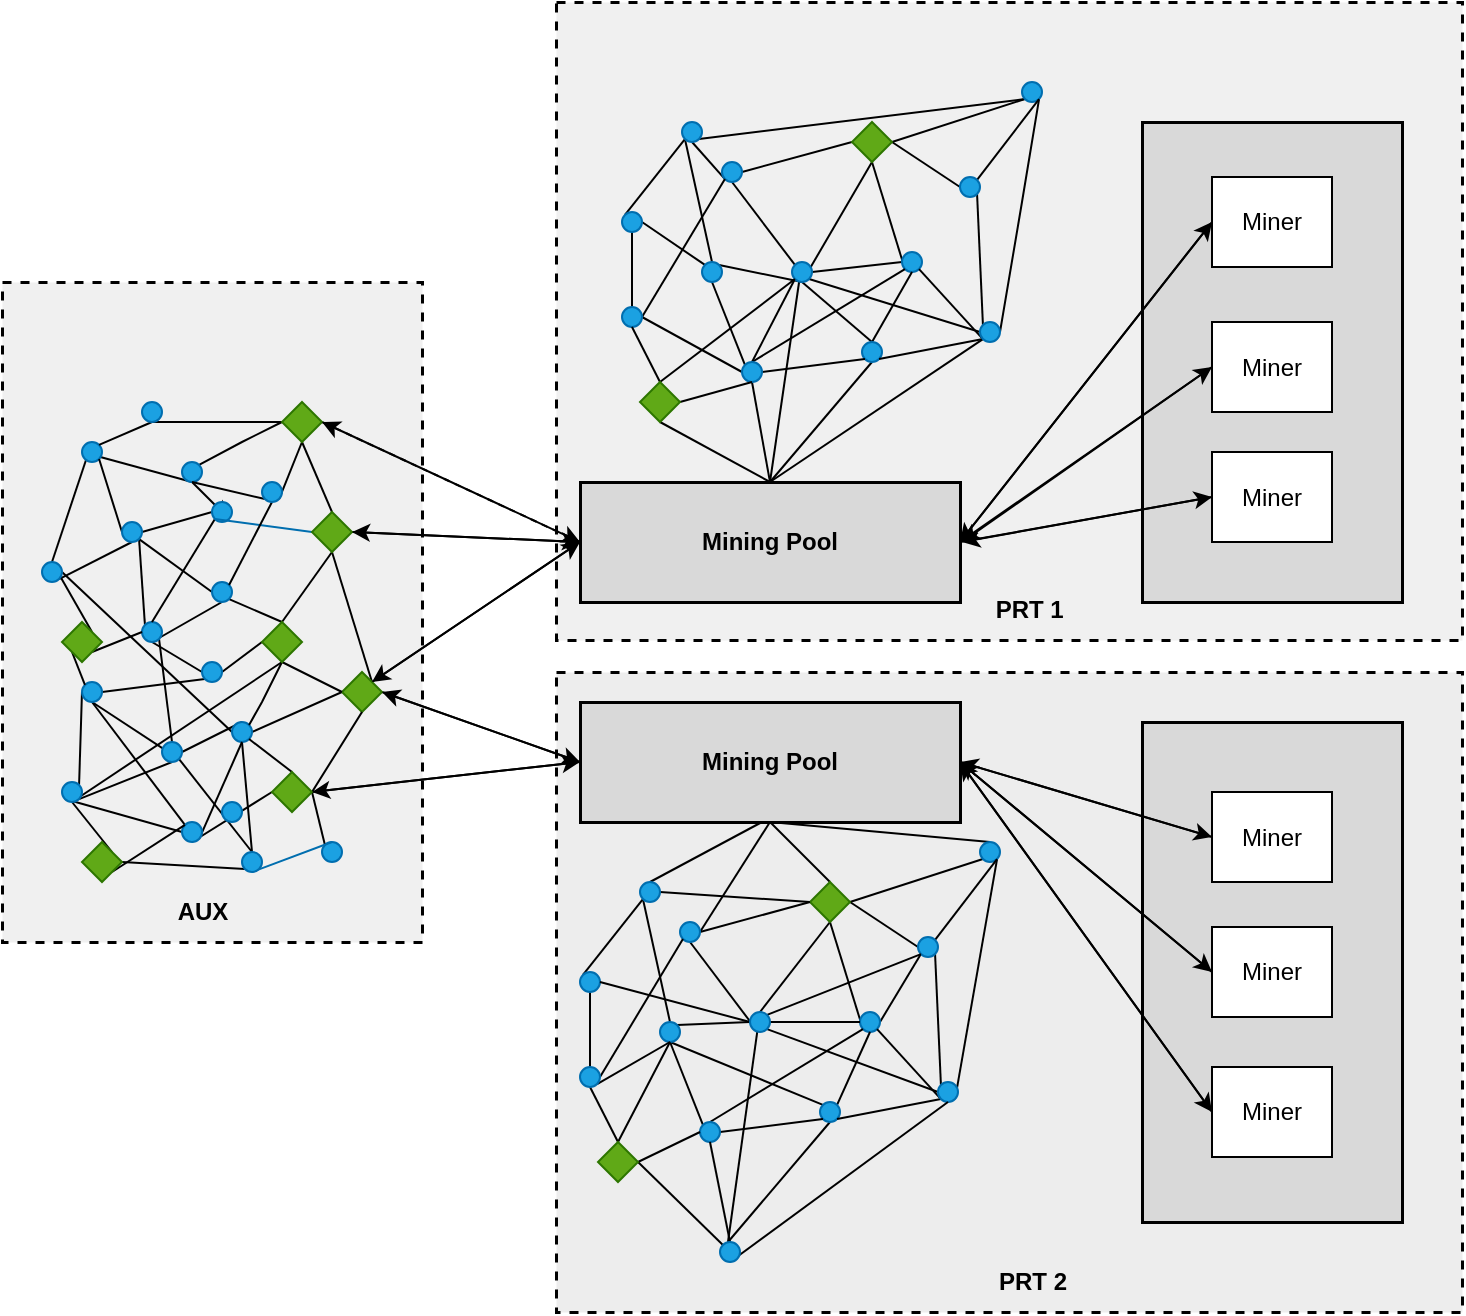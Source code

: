 <mxfile version="21.6.9" type="github">
  <diagram name="第 1 页" id="YDtzo6zc_IUqR18IoQvs">
    <mxGraphModel dx="1262" dy="594" grid="1" gridSize="10" guides="1" tooltips="1" connect="1" arrows="1" fold="1" page="1" pageScale="1" pageWidth="827" pageHeight="1169" math="0" shadow="0">
      <root>
        <mxCell id="0" />
        <mxCell id="1" parent="0" />
        <mxCell id="L-FGH4f6Qlvw81Towh19-380" value="" style="whiteSpace=wrap;html=1;dashed=1;fillColor=#EDEDED;strokeWidth=1.5;" parent="1" vertex="1">
          <mxGeometry x="307" y="515" width="453" height="320" as="geometry" />
        </mxCell>
        <mxCell id="L-FGH4f6Qlvw81Towh19-379" value="" style="whiteSpace=wrap;html=1;dashed=1;fillColor=#F0F0F0;strokeWidth=1.5;" parent="1" vertex="1">
          <mxGeometry x="307" y="180" width="453" height="319" as="geometry" />
        </mxCell>
        <mxCell id="L-FGH4f6Qlvw81Towh19-1" value="" style="whiteSpace=wrap;html=1;rounded=0;glass=0;shadow=0;fillColor=#F0F0F0;dashed=1;strokeWidth=1.5;" parent="1" vertex="1">
          <mxGeometry x="30" y="320" width="210" height="330" as="geometry" />
        </mxCell>
        <mxCell id="L-FGH4f6Qlvw81Towh19-52" style="edgeStyle=none;rounded=0;orthogonalLoop=1;jettySize=auto;html=1;exitX=1;exitY=1;exitDx=0;exitDy=0;entryX=0.5;entryY=1;entryDx=0;entryDy=0;endArrow=none;endFill=0;" parent="1" source="L-FGH4f6Qlvw81Towh19-25" target="L-FGH4f6Qlvw81Towh19-26" edge="1">
          <mxGeometry relative="1" as="geometry" />
        </mxCell>
        <mxCell id="L-FGH4f6Qlvw81Towh19-53" style="edgeStyle=none;rounded=0;orthogonalLoop=1;jettySize=auto;html=1;exitX=0;exitY=0.5;exitDx=0;exitDy=0;entryX=0.5;entryY=1;entryDx=0;entryDy=0;endArrow=none;endFill=0;" parent="1" source="L-FGH4f6Qlvw81Towh19-20" target="L-FGH4f6Qlvw81Towh19-32" edge="1">
          <mxGeometry relative="1" as="geometry" />
        </mxCell>
        <mxCell id="L-FGH4f6Qlvw81Towh19-64" style="edgeStyle=none;rounded=0;orthogonalLoop=1;jettySize=auto;html=1;exitX=0.5;exitY=0;exitDx=0;exitDy=0;entryX=0.5;entryY=0;entryDx=0;entryDy=0;endArrow=none;endFill=0;" parent="1" source="L-FGH4f6Qlvw81Towh19-20" target="L-FGH4f6Qlvw81Towh19-25" edge="1">
          <mxGeometry relative="1" as="geometry" />
        </mxCell>
        <mxCell id="L-FGH4f6Qlvw81Towh19-20" value="" style="ellipse;whiteSpace=wrap;html=1;fillColor=#1ba1e2;fontColor=#ffffff;strokeColor=#006EAF;" parent="1" vertex="1">
          <mxGeometry x="70" y="400" width="10" height="10" as="geometry" />
        </mxCell>
        <mxCell id="L-FGH4f6Qlvw81Towh19-54" style="edgeStyle=none;rounded=0;orthogonalLoop=1;jettySize=auto;html=1;exitX=0.5;exitY=0;exitDx=0;exitDy=0;entryX=1;entryY=0;entryDx=0;entryDy=0;endArrow=none;endFill=0;" parent="1" source="L-FGH4f6Qlvw81Towh19-25" target="L-FGH4f6Qlvw81Towh19-44" edge="1">
          <mxGeometry relative="1" as="geometry" />
        </mxCell>
        <mxCell id="L-FGH4f6Qlvw81Towh19-102" style="edgeStyle=none;rounded=0;orthogonalLoop=1;jettySize=auto;html=1;exitX=1;exitY=0.5;exitDx=0;exitDy=0;entryX=0;entryY=0.5;entryDx=0;entryDy=0;endArrow=none;endFill=0;" parent="1" source="L-FGH4f6Qlvw81Towh19-25" target="L-FGH4f6Qlvw81Towh19-36" edge="1">
          <mxGeometry relative="1" as="geometry" />
        </mxCell>
        <mxCell id="L-FGH4f6Qlvw81Towh19-25" value="" style="ellipse;whiteSpace=wrap;html=1;fillColor=#1ba1e2;fontColor=#ffffff;strokeColor=#006EAF;" parent="1" vertex="1">
          <mxGeometry x="50" y="460" width="10" height="10" as="geometry" />
        </mxCell>
        <mxCell id="L-FGH4f6Qlvw81Towh19-61" style="edgeStyle=none;rounded=0;orthogonalLoop=1;jettySize=auto;html=1;exitX=1;exitY=1;exitDx=0;exitDy=0;endArrow=none;endFill=0;entryX=0;entryY=0;entryDx=0;entryDy=0;" parent="1" source="L-FGH4f6Qlvw81Towh19-26" target="L-FGH4f6Qlvw81Towh19-28" edge="1">
          <mxGeometry relative="1" as="geometry">
            <mxPoint x="99" y="500" as="targetPoint" />
          </mxGeometry>
        </mxCell>
        <mxCell id="L-FGH4f6Qlvw81Towh19-65" style="edgeStyle=none;rounded=0;orthogonalLoop=1;jettySize=auto;html=1;exitX=0;exitY=0.5;exitDx=0;exitDy=0;entryX=1;entryY=1;entryDx=0;entryDy=0;endArrow=none;endFill=0;" parent="1" source="L-FGH4f6Qlvw81Towh19-26" target="L-FGH4f6Qlvw81Towh19-20" edge="1">
          <mxGeometry relative="1" as="geometry" />
        </mxCell>
        <mxCell id="L-FGH4f6Qlvw81Towh19-95" style="edgeStyle=none;rounded=0;orthogonalLoop=1;jettySize=auto;html=1;exitX=1;exitY=1;exitDx=0;exitDy=0;entryX=0;entryY=0.5;entryDx=0;entryDy=0;endArrow=none;endFill=0;" parent="1" source="L-FGH4f6Qlvw81Towh19-26" target="L-FGH4f6Qlvw81Towh19-34" edge="1">
          <mxGeometry relative="1" as="geometry" />
        </mxCell>
        <mxCell id="L-FGH4f6Qlvw81Towh19-96" style="edgeStyle=none;rounded=0;orthogonalLoop=1;jettySize=auto;html=1;exitX=1;exitY=0.5;exitDx=0;exitDy=0;entryX=0;entryY=0.5;entryDx=0;entryDy=0;endArrow=none;endFill=0;" parent="1" source="L-FGH4f6Qlvw81Towh19-26" target="L-FGH4f6Qlvw81Towh19-33" edge="1">
          <mxGeometry relative="1" as="geometry" />
        </mxCell>
        <mxCell id="L-FGH4f6Qlvw81Towh19-26" value="" style="ellipse;whiteSpace=wrap;html=1;fillColor=#1ba1e2;fontColor=#ffffff;strokeColor=#006EAF;" parent="1" vertex="1">
          <mxGeometry x="90" y="440" width="10" height="10" as="geometry" />
        </mxCell>
        <mxCell id="L-FGH4f6Qlvw81Towh19-56" style="edgeStyle=none;rounded=0;orthogonalLoop=1;jettySize=auto;html=1;exitX=0.5;exitY=1;exitDx=0;exitDy=0;entryX=1;entryY=1;entryDx=0;entryDy=0;endArrow=none;endFill=0;" parent="1" source="L-FGH4f6Qlvw81Towh19-27" target="L-FGH4f6Qlvw81Towh19-30" edge="1">
          <mxGeometry relative="1" as="geometry" />
        </mxCell>
        <mxCell id="L-FGH4f6Qlvw81Towh19-62" style="edgeStyle=none;rounded=0;orthogonalLoop=1;jettySize=auto;html=1;exitX=0;exitY=0.5;exitDx=0;exitDy=0;entryX=1;entryY=0;entryDx=0;entryDy=0;endArrow=none;endFill=0;" parent="1" source="L-FGH4f6Qlvw81Towh19-27" target="L-FGH4f6Qlvw81Towh19-29" edge="1">
          <mxGeometry relative="1" as="geometry" />
        </mxCell>
        <mxCell id="L-FGH4f6Qlvw81Towh19-67" style="edgeStyle=none;rounded=0;orthogonalLoop=1;jettySize=auto;html=1;exitX=0.5;exitY=1;exitDx=0;exitDy=0;entryX=0;entryY=0;entryDx=0;entryDy=0;endArrow=none;endFill=0;" parent="1" source="L-FGH4f6Qlvw81Towh19-27" target="L-FGH4f6Qlvw81Towh19-37" edge="1">
          <mxGeometry relative="1" as="geometry" />
        </mxCell>
        <mxCell id="L-FGH4f6Qlvw81Towh19-70" style="edgeStyle=none;rounded=0;orthogonalLoop=1;jettySize=auto;html=1;exitX=1;exitY=0.5;exitDx=0;exitDy=0;entryX=0;entryY=1;entryDx=0;entryDy=0;endArrow=none;endFill=0;" parent="1" source="L-FGH4f6Qlvw81Towh19-27" target="L-FGH4f6Qlvw81Towh19-35" edge="1">
          <mxGeometry relative="1" as="geometry" />
        </mxCell>
        <mxCell id="L-FGH4f6Qlvw81Towh19-27" value="" style="ellipse;whiteSpace=wrap;html=1;fillColor=#1ba1e2;fontColor=#ffffff;strokeColor=#006EAF;" parent="1" vertex="1">
          <mxGeometry x="70" y="520" width="10" height="10" as="geometry" />
        </mxCell>
        <mxCell id="L-FGH4f6Qlvw81Towh19-68" style="edgeStyle=none;rounded=0;orthogonalLoop=1;jettySize=auto;html=1;exitX=0.5;exitY=1;exitDx=0;exitDy=0;entryX=0;entryY=0.5;entryDx=0;entryDy=0;endArrow=none;endFill=0;" parent="1" source="L-FGH4f6Qlvw81Towh19-28" target="L-FGH4f6Qlvw81Towh19-35" edge="1">
          <mxGeometry relative="1" as="geometry" />
        </mxCell>
        <mxCell id="L-FGH4f6Qlvw81Towh19-69" style="edgeStyle=none;rounded=0;orthogonalLoop=1;jettySize=auto;html=1;exitX=1;exitY=1;exitDx=0;exitDy=0;entryX=0.5;entryY=0;entryDx=0;entryDy=0;endArrow=none;endFill=0;" parent="1" source="L-FGH4f6Qlvw81Towh19-28" target="L-FGH4f6Qlvw81Towh19-30" edge="1">
          <mxGeometry relative="1" as="geometry" />
        </mxCell>
        <mxCell id="L-FGH4f6Qlvw81Towh19-93" style="edgeStyle=none;rounded=0;orthogonalLoop=1;jettySize=auto;html=1;exitX=0.5;exitY=1;exitDx=0;exitDy=0;entryX=0.5;entryY=1;entryDx=0;entryDy=0;endArrow=none;endFill=0;" parent="1" source="L-FGH4f6Qlvw81Towh19-28" target="L-FGH4f6Qlvw81Towh19-34" edge="1">
          <mxGeometry relative="1" as="geometry" />
        </mxCell>
        <mxCell id="L-FGH4f6Qlvw81Towh19-28" value="" style="ellipse;whiteSpace=wrap;html=1;fillColor=#1ba1e2;fontColor=#ffffff;strokeColor=#006EAF;" parent="1" vertex="1">
          <mxGeometry x="100" y="490" width="10" height="10" as="geometry" />
        </mxCell>
        <mxCell id="L-FGH4f6Qlvw81Towh19-57" style="edgeStyle=none;rounded=0;orthogonalLoop=1;jettySize=auto;html=1;exitX=0.5;exitY=1;exitDx=0;exitDy=0;entryX=1;entryY=0;entryDx=0;entryDy=0;endArrow=none;endFill=0;" parent="1" source="L-FGH4f6Qlvw81Towh19-29" target="L-FGH4f6Qlvw81Towh19-48" edge="1">
          <mxGeometry relative="1" as="geometry" />
        </mxCell>
        <mxCell id="L-FGH4f6Qlvw81Towh19-58" style="edgeStyle=none;rounded=0;orthogonalLoop=1;jettySize=auto;html=1;exitX=1;exitY=1;exitDx=0;exitDy=0;entryX=0.5;entryY=1;entryDx=0;entryDy=0;endArrow=none;endFill=0;" parent="1" source="L-FGH4f6Qlvw81Towh19-29" target="L-FGH4f6Qlvw81Towh19-30" edge="1">
          <mxGeometry relative="1" as="geometry" />
        </mxCell>
        <mxCell id="L-FGH4f6Qlvw81Towh19-97" style="edgeStyle=none;rounded=0;orthogonalLoop=1;jettySize=auto;html=1;exitX=0;exitY=1;exitDx=0;exitDy=0;entryX=0;entryY=0.5;entryDx=0;entryDy=0;endArrow=none;endFill=0;" parent="1" source="L-FGH4f6Qlvw81Towh19-29" target="L-FGH4f6Qlvw81Towh19-37" edge="1">
          <mxGeometry relative="1" as="geometry" />
        </mxCell>
        <mxCell id="L-FGH4f6Qlvw81Towh19-103" style="edgeStyle=none;rounded=0;orthogonalLoop=1;jettySize=auto;html=1;exitX=0.5;exitY=1;exitDx=0;exitDy=0;entryX=0.5;entryY=1;entryDx=0;entryDy=0;endArrow=none;endFill=0;" parent="1" source="L-FGH4f6Qlvw81Towh19-29" target="L-FGH4f6Qlvw81Towh19-46" edge="1">
          <mxGeometry relative="1" as="geometry" />
        </mxCell>
        <mxCell id="L-FGH4f6Qlvw81Towh19-29" value="" style="ellipse;whiteSpace=wrap;html=1;fillColor=#1ba1e2;fontColor=#ffffff;strokeColor=#006EAF;" parent="1" vertex="1">
          <mxGeometry x="60" y="570" width="10" height="10" as="geometry" />
        </mxCell>
        <mxCell id="L-FGH4f6Qlvw81Towh19-71" style="edgeStyle=none;rounded=0;orthogonalLoop=1;jettySize=auto;html=1;exitX=1;exitY=0.5;exitDx=0;exitDy=0;entryX=0.5;entryY=0;entryDx=0;entryDy=0;endArrow=none;endFill=0;" parent="1" source="L-FGH4f6Qlvw81Towh19-30" target="L-FGH4f6Qlvw81Towh19-36" edge="1">
          <mxGeometry relative="1" as="geometry" />
        </mxCell>
        <mxCell id="L-FGH4f6Qlvw81Towh19-105" style="edgeStyle=none;rounded=0;orthogonalLoop=1;jettySize=auto;html=1;exitX=1;exitY=1;exitDx=0;exitDy=0;entryX=0.5;entryY=0;entryDx=0;entryDy=0;endArrow=none;endFill=0;" parent="1" source="L-FGH4f6Qlvw81Towh19-30" target="L-FGH4f6Qlvw81Towh19-49" edge="1">
          <mxGeometry relative="1" as="geometry" />
        </mxCell>
        <mxCell id="L-FGH4f6Qlvw81Towh19-30" value="" style="ellipse;whiteSpace=wrap;html=1;fillColor=#1ba1e2;fontColor=#ffffff;strokeColor=#006EAF;" parent="1" vertex="1">
          <mxGeometry x="110" y="550" width="10" height="10" as="geometry" />
        </mxCell>
        <mxCell id="L-FGH4f6Qlvw81Towh19-51" style="edgeStyle=none;rounded=0;orthogonalLoop=1;jettySize=auto;html=1;exitX=0.5;exitY=1;exitDx=0;exitDy=0;entryX=1;entryY=0;entryDx=0;entryDy=0;endArrow=none;endFill=0;" parent="1" source="L-FGH4f6Qlvw81Towh19-31" target="L-FGH4f6Qlvw81Towh19-20" edge="1">
          <mxGeometry relative="1" as="geometry" />
        </mxCell>
        <mxCell id="L-FGH4f6Qlvw81Towh19-80" style="edgeStyle=none;rounded=0;orthogonalLoop=1;jettySize=auto;html=1;exitX=0.5;exitY=1;exitDx=0;exitDy=0;entryX=0;entryY=0.5;entryDx=0;entryDy=0;endArrow=none;endFill=0;" parent="1" source="L-FGH4f6Qlvw81Towh19-31" target="L-FGH4f6Qlvw81Towh19-39" edge="1">
          <mxGeometry relative="1" as="geometry" />
        </mxCell>
        <mxCell id="L-FGH4f6Qlvw81Towh19-31" value="" style="ellipse;whiteSpace=wrap;html=1;fillColor=#1ba1e2;fontColor=#ffffff;strokeColor=#006EAF;" parent="1" vertex="1">
          <mxGeometry x="100" y="380" width="10" height="10" as="geometry" />
        </mxCell>
        <mxCell id="L-FGH4f6Qlvw81Towh19-59" style="edgeStyle=none;rounded=0;orthogonalLoop=1;jettySize=auto;html=1;exitX=0.5;exitY=1;exitDx=0;exitDy=0;entryX=1;entryY=1;entryDx=0;entryDy=0;" parent="1" source="L-FGH4f6Qlvw81Towh19-32" target="L-FGH4f6Qlvw81Towh19-33" edge="1">
          <mxGeometry relative="1" as="geometry" />
        </mxCell>
        <mxCell id="L-FGH4f6Qlvw81Towh19-81" style="edgeStyle=none;rounded=0;orthogonalLoop=1;jettySize=auto;html=1;exitX=1;exitY=0;exitDx=0;exitDy=0;entryX=0;entryY=0.5;entryDx=0;entryDy=0;endArrow=none;endFill=0;" parent="1" source="L-FGH4f6Qlvw81Towh19-32" target="L-FGH4f6Qlvw81Towh19-39" edge="1">
          <mxGeometry relative="1" as="geometry">
            <Array as="points">
              <mxPoint x="150" y="400" />
            </Array>
          </mxGeometry>
        </mxCell>
        <mxCell id="L-FGH4f6Qlvw81Towh19-32" value="" style="ellipse;whiteSpace=wrap;html=1;fillColor=#1ba1e2;fontColor=#ffffff;strokeColor=#006EAF;" parent="1" vertex="1">
          <mxGeometry x="120" y="410" width="10" height="10" as="geometry" />
        </mxCell>
        <mxCell id="L-FGH4f6Qlvw81Towh19-60" style="edgeStyle=none;rounded=0;orthogonalLoop=1;jettySize=auto;html=1;exitX=0;exitY=1;exitDx=0;exitDy=0;entryX=0.5;entryY=0;entryDx=0;entryDy=0;endArrow=none;endFill=0;" parent="1" source="L-FGH4f6Qlvw81Towh19-33" target="L-FGH4f6Qlvw81Towh19-28" edge="1">
          <mxGeometry relative="1" as="geometry" />
        </mxCell>
        <mxCell id="L-FGH4f6Qlvw81Towh19-33" value="" style="ellipse;whiteSpace=wrap;html=1;fillColor=#1ba1e2;fontColor=#ffffff;strokeColor=#006EAF;" parent="1" vertex="1">
          <mxGeometry x="135" y="430" width="10" height="10" as="geometry" />
        </mxCell>
        <mxCell id="L-FGH4f6Qlvw81Towh19-79" style="edgeStyle=none;rounded=0;orthogonalLoop=1;jettySize=auto;html=1;exitX=1;exitY=1;exitDx=0;exitDy=0;entryX=0.5;entryY=0;entryDx=0;entryDy=0;strokeWidth=1;endArrow=none;endFill=0;" parent="1" source="L-FGH4f6Qlvw81Towh19-34" target="L-FGH4f6Qlvw81Towh19-46" edge="1">
          <mxGeometry relative="1" as="geometry" />
        </mxCell>
        <mxCell id="L-FGH4f6Qlvw81Towh19-34" value="" style="ellipse;whiteSpace=wrap;html=1;fillColor=#1ba1e2;fontColor=#ffffff;strokeColor=#006EAF;" parent="1" vertex="1">
          <mxGeometry x="135" y="470" width="10" height="10" as="geometry" />
        </mxCell>
        <mxCell id="L-FGH4f6Qlvw81Towh19-78" style="edgeStyle=none;rounded=0;orthogonalLoop=1;jettySize=auto;html=1;exitX=1;exitY=0.5;exitDx=0;exitDy=0;entryX=0;entryY=0.5;entryDx=0;entryDy=0;endArrow=none;endFill=0;" parent="1" source="L-FGH4f6Qlvw81Towh19-35" target="L-FGH4f6Qlvw81Towh19-46" edge="1">
          <mxGeometry relative="1" as="geometry" />
        </mxCell>
        <mxCell id="L-FGH4f6Qlvw81Towh19-35" value="" style="ellipse;whiteSpace=wrap;html=1;fillColor=#1ba1e2;fontColor=#ffffff;strokeColor=#006EAF;" parent="1" vertex="1">
          <mxGeometry x="130" y="510" width="10" height="10" as="geometry" />
        </mxCell>
        <mxCell id="L-FGH4f6Qlvw81Towh19-73" style="edgeStyle=none;rounded=0;orthogonalLoop=1;jettySize=auto;html=1;exitX=0.5;exitY=1;exitDx=0;exitDy=0;entryX=0.5;entryY=0;entryDx=0;entryDy=0;endArrow=none;endFill=0;" parent="1" source="L-FGH4f6Qlvw81Towh19-36" target="L-FGH4f6Qlvw81Towh19-49" edge="1">
          <mxGeometry relative="1" as="geometry" />
        </mxCell>
        <mxCell id="L-FGH4f6Qlvw81Towh19-91" style="edgeStyle=none;rounded=0;orthogonalLoop=1;jettySize=auto;html=1;exitX=1;exitY=0.5;exitDx=0;exitDy=0;entryX=0;entryY=0.5;entryDx=0;entryDy=0;endArrow=none;endFill=0;" parent="1" source="L-FGH4f6Qlvw81Towh19-36" target="L-FGH4f6Qlvw81Towh19-45" edge="1">
          <mxGeometry relative="1" as="geometry" />
        </mxCell>
        <mxCell id="L-FGH4f6Qlvw81Towh19-36" value="" style="ellipse;whiteSpace=wrap;html=1;fillColor=#1ba1e2;fontColor=#ffffff;strokeColor=#006EAF;" parent="1" vertex="1">
          <mxGeometry x="145" y="540" width="10" height="10" as="geometry" />
        </mxCell>
        <mxCell id="L-FGH4f6Qlvw81Towh19-72" style="edgeStyle=none;rounded=0;orthogonalLoop=1;jettySize=auto;html=1;exitX=1;exitY=1;exitDx=0;exitDy=0;endArrow=none;endFill=0;" parent="1" source="L-FGH4f6Qlvw81Towh19-37" edge="1">
          <mxGeometry relative="1" as="geometry">
            <mxPoint x="150" y="550" as="targetPoint" />
          </mxGeometry>
        </mxCell>
        <mxCell id="L-FGH4f6Qlvw81Towh19-74" style="edgeStyle=none;rounded=0;orthogonalLoop=1;jettySize=auto;html=1;exitX=0.5;exitY=1;exitDx=0;exitDy=0;entryX=0;entryY=0.5;entryDx=0;entryDy=0;endArrow=none;endFill=0;" parent="1" source="L-FGH4f6Qlvw81Towh19-37" target="L-FGH4f6Qlvw81Towh19-47" edge="1">
          <mxGeometry relative="1" as="geometry" />
        </mxCell>
        <mxCell id="L-FGH4f6Qlvw81Towh19-37" value="" style="ellipse;whiteSpace=wrap;html=1;fillColor=#1ba1e2;fontColor=#ffffff;strokeColor=#006EAF;" parent="1" vertex="1">
          <mxGeometry x="120" y="590" width="10" height="10" as="geometry" />
        </mxCell>
        <mxCell id="L-FGH4f6Qlvw81Towh19-38" value="" style="ellipse;whiteSpace=wrap;html=1;fillColor=#1ba1e2;fontColor=#ffffff;strokeColor=#006EAF;" parent="1" vertex="1">
          <mxGeometry x="190" y="600" width="10" height="10" as="geometry" />
        </mxCell>
        <mxCell id="L-FGH4f6Qlvw81Towh19-82" style="edgeStyle=none;rounded=0;orthogonalLoop=1;jettySize=auto;html=1;exitX=0.5;exitY=1;exitDx=0;exitDy=0;entryX=1;entryY=1;entryDx=0;entryDy=0;endArrow=none;endFill=0;" parent="1" source="L-FGH4f6Qlvw81Towh19-39" target="L-FGH4f6Qlvw81Towh19-50" edge="1">
          <mxGeometry relative="1" as="geometry" />
        </mxCell>
        <mxCell id="L-FGH4f6Qlvw81Towh19-83" style="edgeStyle=none;rounded=0;orthogonalLoop=1;jettySize=auto;html=1;exitX=0.5;exitY=1;exitDx=0;exitDy=0;entryX=0.5;entryY=0;entryDx=0;entryDy=0;endArrow=none;endFill=0;" parent="1" source="L-FGH4f6Qlvw81Towh19-39" target="L-FGH4f6Qlvw81Towh19-43" edge="1">
          <mxGeometry relative="1" as="geometry" />
        </mxCell>
        <mxCell id="L-FGH4f6Qlvw81Towh19-418" style="edgeStyle=none;rounded=0;orthogonalLoop=1;jettySize=auto;html=1;exitX=1;exitY=0.5;exitDx=0;exitDy=0;entryX=1;entryY=0.5;entryDx=0;entryDy=0;" parent="1" source="L-FGH4f6Qlvw81Towh19-39" target="L-FGH4f6Qlvw81Towh19-39" edge="1">
          <mxGeometry relative="1" as="geometry" />
        </mxCell>
        <mxCell id="L-FGH4f6Qlvw81Towh19-419" style="edgeStyle=none;rounded=0;orthogonalLoop=1;jettySize=auto;html=1;exitX=1;exitY=0.5;exitDx=0;exitDy=0;entryX=0;entryY=0.5;entryDx=0;entryDy=0;" parent="1" source="L-FGH4f6Qlvw81Towh19-39" target="L-FGH4f6Qlvw81Towh19-106" edge="1">
          <mxGeometry relative="1" as="geometry" />
        </mxCell>
        <mxCell id="L-FGH4f6Qlvw81Towh19-39" value="" style="rhombus;whiteSpace=wrap;html=1;fillColor=#60a917;strokeColor=#2D7600;fontColor=#ffffff;" parent="1" vertex="1">
          <mxGeometry x="170" y="380" width="20" height="20" as="geometry" />
        </mxCell>
        <mxCell id="L-FGH4f6Qlvw81Towh19-86" style="edgeStyle=none;rounded=0;orthogonalLoop=1;jettySize=auto;html=1;exitX=0.5;exitY=1;exitDx=0;exitDy=0;entryX=0.5;entryY=0;entryDx=0;entryDy=0;endArrow=none;endFill=0;" parent="1" source="L-FGH4f6Qlvw81Towh19-43" target="L-FGH4f6Qlvw81Towh19-46" edge="1">
          <mxGeometry relative="1" as="geometry" />
        </mxCell>
        <mxCell id="L-FGH4f6Qlvw81Towh19-88" style="edgeStyle=none;rounded=0;orthogonalLoop=1;jettySize=auto;html=1;exitX=0;exitY=0.5;exitDx=0;exitDy=0;entryX=0;entryY=1;entryDx=0;entryDy=0;endArrow=none;endFill=0;fillColor=#1ba1e2;strokeColor=#006EAF;" parent="1" source="L-FGH4f6Qlvw81Towh19-43" target="L-FGH4f6Qlvw81Towh19-33" edge="1">
          <mxGeometry relative="1" as="geometry" />
        </mxCell>
        <mxCell id="L-FGH4f6Qlvw81Towh19-89" style="edgeStyle=none;rounded=0;orthogonalLoop=1;jettySize=auto;html=1;exitX=0.5;exitY=1;exitDx=0;exitDy=0;entryX=1;entryY=0;entryDx=0;entryDy=0;endArrow=none;endFill=0;" parent="1" source="L-FGH4f6Qlvw81Towh19-43" target="L-FGH4f6Qlvw81Towh19-45" edge="1">
          <mxGeometry relative="1" as="geometry" />
        </mxCell>
        <mxCell id="L-FGH4f6Qlvw81Towh19-421" style="edgeStyle=none;rounded=0;orthogonalLoop=1;jettySize=auto;html=1;exitX=1;exitY=0.5;exitDx=0;exitDy=0;entryX=0;entryY=0.5;entryDx=0;entryDy=0;" parent="1" source="L-FGH4f6Qlvw81Towh19-43" target="L-FGH4f6Qlvw81Towh19-106" edge="1">
          <mxGeometry relative="1" as="geometry" />
        </mxCell>
        <mxCell id="L-FGH4f6Qlvw81Towh19-43" value="" style="rhombus;whiteSpace=wrap;html=1;fillColor=#60a917;fontColor=#ffffff;strokeColor=#2D7600;" parent="1" vertex="1">
          <mxGeometry x="185" y="435" width="20" height="20" as="geometry" />
        </mxCell>
        <mxCell id="L-FGH4f6Qlvw81Towh19-55" style="edgeStyle=none;rounded=0;orthogonalLoop=1;jettySize=auto;html=1;exitX=0;exitY=1;exitDx=0;exitDy=0;entryX=0;entryY=0;entryDx=0;entryDy=0;endArrow=none;endFill=0;" parent="1" source="L-FGH4f6Qlvw81Towh19-44" target="L-FGH4f6Qlvw81Towh19-27" edge="1">
          <mxGeometry relative="1" as="geometry" />
        </mxCell>
        <mxCell id="L-FGH4f6Qlvw81Towh19-101" style="edgeStyle=none;rounded=0;orthogonalLoop=1;jettySize=auto;html=1;exitX=1;exitY=1;exitDx=0;exitDy=0;entryX=0;entryY=0.5;entryDx=0;entryDy=0;endArrow=none;endFill=0;" parent="1" source="L-FGH4f6Qlvw81Towh19-44" target="L-FGH4f6Qlvw81Towh19-28" edge="1">
          <mxGeometry relative="1" as="geometry" />
        </mxCell>
        <mxCell id="L-FGH4f6Qlvw81Towh19-44" value="" style="rhombus;whiteSpace=wrap;html=1;fillColor=#60a917;fontColor=#ffffff;strokeColor=#2D7600;" parent="1" vertex="1">
          <mxGeometry x="60" y="490" width="20" height="20" as="geometry" />
        </mxCell>
        <mxCell id="L-FGH4f6Qlvw81Towh19-423" style="edgeStyle=none;rounded=0;orthogonalLoop=1;jettySize=auto;html=1;exitX=1;exitY=0;exitDx=0;exitDy=0;entryX=0;entryY=0.5;entryDx=0;entryDy=0;" parent="1" source="L-FGH4f6Qlvw81Towh19-45" target="L-FGH4f6Qlvw81Towh19-106" edge="1">
          <mxGeometry relative="1" as="geometry" />
        </mxCell>
        <mxCell id="L-FGH4f6Qlvw81Towh19-425" style="edgeStyle=none;rounded=0;orthogonalLoop=1;jettySize=auto;html=1;exitX=1;exitY=0.5;exitDx=0;exitDy=0;entryX=0;entryY=0.5;entryDx=0;entryDy=0;" parent="1" source="L-FGH4f6Qlvw81Towh19-45" target="L-FGH4f6Qlvw81Towh19-108" edge="1">
          <mxGeometry relative="1" as="geometry" />
        </mxCell>
        <mxCell id="L-FGH4f6Qlvw81Towh19-45" value="" style="rhombus;whiteSpace=wrap;html=1;fillColor=#60a917;fontColor=#ffffff;strokeColor=#2D7600;" parent="1" vertex="1">
          <mxGeometry x="200" y="515" width="20" height="20" as="geometry" />
        </mxCell>
        <mxCell id="L-FGH4f6Qlvw81Towh19-90" style="edgeStyle=none;rounded=0;orthogonalLoop=1;jettySize=auto;html=1;exitX=0.5;exitY=1;exitDx=0;exitDy=0;entryX=0;entryY=0.5;entryDx=0;entryDy=0;endArrow=none;endFill=0;" parent="1" source="L-FGH4f6Qlvw81Towh19-46" target="L-FGH4f6Qlvw81Towh19-45" edge="1">
          <mxGeometry relative="1" as="geometry" />
        </mxCell>
        <mxCell id="L-FGH4f6Qlvw81Towh19-92" style="edgeStyle=none;rounded=0;orthogonalLoop=1;jettySize=auto;html=1;exitX=0.5;exitY=1;exitDx=0;exitDy=0;entryX=1;entryY=0;entryDx=0;entryDy=0;endArrow=none;endFill=0;" parent="1" source="L-FGH4f6Qlvw81Towh19-46" target="L-FGH4f6Qlvw81Towh19-36" edge="1">
          <mxGeometry relative="1" as="geometry">
            <Array as="points">
              <mxPoint x="160" y="530" />
            </Array>
          </mxGeometry>
        </mxCell>
        <mxCell id="L-FGH4f6Qlvw81Towh19-46" value="" style="rhombus;whiteSpace=wrap;html=1;fillColor=#60a917;fontColor=#ffffff;strokeColor=#2D7600;" parent="1" vertex="1">
          <mxGeometry x="160" y="490" width="20" height="20" as="geometry" />
        </mxCell>
        <mxCell id="L-FGH4f6Qlvw81Towh19-75" style="edgeStyle=none;rounded=0;orthogonalLoop=1;jettySize=auto;html=1;exitX=0.5;exitY=0;exitDx=0;exitDy=0;entryX=1;entryY=1;entryDx=0;entryDy=0;endArrow=none;endFill=0;" parent="1" source="L-FGH4f6Qlvw81Towh19-47" target="L-FGH4f6Qlvw81Towh19-36" edge="1">
          <mxGeometry relative="1" as="geometry" />
        </mxCell>
        <mxCell id="L-FGH4f6Qlvw81Towh19-76" style="edgeStyle=none;rounded=0;orthogonalLoop=1;jettySize=auto;html=1;exitX=1;exitY=0.5;exitDx=0;exitDy=0;entryX=0.5;entryY=1;entryDx=0;entryDy=0;endArrow=none;endFill=0;" parent="1" source="L-FGH4f6Qlvw81Towh19-47" target="L-FGH4f6Qlvw81Towh19-45" edge="1">
          <mxGeometry relative="1" as="geometry" />
        </mxCell>
        <mxCell id="L-FGH4f6Qlvw81Towh19-100" style="edgeStyle=none;rounded=0;orthogonalLoop=1;jettySize=auto;html=1;exitX=1;exitY=0.5;exitDx=0;exitDy=0;entryX=0;entryY=0;entryDx=0;entryDy=0;endArrow=none;endFill=0;" parent="1" source="L-FGH4f6Qlvw81Towh19-47" target="L-FGH4f6Qlvw81Towh19-38" edge="1">
          <mxGeometry relative="1" as="geometry" />
        </mxCell>
        <mxCell id="L-FGH4f6Qlvw81Towh19-427" style="edgeStyle=none;rounded=0;orthogonalLoop=1;jettySize=auto;html=1;exitX=1;exitY=0.5;exitDx=0;exitDy=0;entryX=0;entryY=0.5;entryDx=0;entryDy=0;" parent="1" source="L-FGH4f6Qlvw81Towh19-47" target="L-FGH4f6Qlvw81Towh19-108" edge="1">
          <mxGeometry relative="1" as="geometry" />
        </mxCell>
        <mxCell id="L-FGH4f6Qlvw81Towh19-47" value="" style="rhombus;whiteSpace=wrap;html=1;fillColor=#60a917;fontColor=#ffffff;strokeColor=#2D7600;" parent="1" vertex="1">
          <mxGeometry x="165" y="565" width="20" height="20" as="geometry" />
        </mxCell>
        <mxCell id="L-FGH4f6Qlvw81Towh19-66" style="edgeStyle=none;rounded=0;orthogonalLoop=1;jettySize=auto;html=1;exitX=1;exitY=1;exitDx=0;exitDy=0;entryX=0;entryY=0;entryDx=0;entryDy=0;endArrow=none;endFill=0;" parent="1" source="L-FGH4f6Qlvw81Towh19-48" target="L-FGH4f6Qlvw81Towh19-37" edge="1">
          <mxGeometry relative="1" as="geometry" />
        </mxCell>
        <mxCell id="L-FGH4f6Qlvw81Towh19-104" style="edgeStyle=none;rounded=0;orthogonalLoop=1;jettySize=auto;html=1;exitX=1;exitY=0.5;exitDx=0;exitDy=0;entryX=0;entryY=1;entryDx=0;entryDy=0;endArrow=none;endFill=0;" parent="1" source="L-FGH4f6Qlvw81Towh19-48" target="L-FGH4f6Qlvw81Towh19-49" edge="1">
          <mxGeometry relative="1" as="geometry" />
        </mxCell>
        <mxCell id="L-FGH4f6Qlvw81Towh19-48" value="" style="rhombus;whiteSpace=wrap;html=1;fillColor=#60a917;fontColor=#ffffff;strokeColor=#2D7600;" parent="1" vertex="1">
          <mxGeometry x="70" y="600" width="20" height="20" as="geometry" />
        </mxCell>
        <mxCell id="L-FGH4f6Qlvw81Towh19-98" style="edgeStyle=none;rounded=0;orthogonalLoop=1;jettySize=auto;html=1;exitX=0.5;exitY=1;exitDx=0;exitDy=0;entryX=0.5;entryY=0;entryDx=0;entryDy=0;endArrow=none;endFill=0;fillColor=#1ba1e2;strokeColor=#006EAF;" parent="1" source="L-FGH4f6Qlvw81Towh19-49" target="L-FGH4f6Qlvw81Towh19-38" edge="1">
          <mxGeometry relative="1" as="geometry" />
        </mxCell>
        <mxCell id="L-FGH4f6Qlvw81Towh19-49" value="" style="ellipse;whiteSpace=wrap;html=1;fillColor=#1ba1e2;fontColor=#ffffff;strokeColor=#006EAF;" parent="1" vertex="1">
          <mxGeometry x="150" y="605" width="10" height="10" as="geometry" />
        </mxCell>
        <mxCell id="L-FGH4f6Qlvw81Towh19-84" style="edgeStyle=none;rounded=0;orthogonalLoop=1;jettySize=auto;html=1;exitX=0;exitY=1;exitDx=0;exitDy=0;entryX=0.5;entryY=1;entryDx=0;entryDy=0;endArrow=none;endFill=0;" parent="1" source="L-FGH4f6Qlvw81Towh19-50" target="L-FGH4f6Qlvw81Towh19-32" edge="1">
          <mxGeometry relative="1" as="geometry" />
        </mxCell>
        <mxCell id="L-FGH4f6Qlvw81Towh19-85" style="edgeStyle=none;rounded=0;orthogonalLoop=1;jettySize=auto;html=1;exitX=0.5;exitY=1;exitDx=0;exitDy=0;entryX=1;entryY=0;entryDx=0;entryDy=0;endArrow=none;endFill=0;" parent="1" source="L-FGH4f6Qlvw81Towh19-50" target="L-FGH4f6Qlvw81Towh19-34" edge="1">
          <mxGeometry relative="1" as="geometry" />
        </mxCell>
        <mxCell id="L-FGH4f6Qlvw81Towh19-50" value="" style="ellipse;whiteSpace=wrap;html=1;fillColor=#1ba1e2;fontColor=#ffffff;strokeColor=#006EAF;" parent="1" vertex="1">
          <mxGeometry x="160" y="420" width="10" height="10" as="geometry" />
        </mxCell>
        <mxCell id="L-FGH4f6Qlvw81Towh19-420" style="edgeStyle=none;rounded=0;orthogonalLoop=1;jettySize=auto;html=1;exitX=0;exitY=0.5;exitDx=0;exitDy=0;entryX=1;entryY=0.5;entryDx=0;entryDy=0;dashed=1;" parent="1" source="L-FGH4f6Qlvw81Towh19-106" target="L-FGH4f6Qlvw81Towh19-39" edge="1">
          <mxGeometry relative="1" as="geometry" />
        </mxCell>
        <mxCell id="L-FGH4f6Qlvw81Towh19-422" style="edgeStyle=none;rounded=0;orthogonalLoop=1;jettySize=auto;html=1;exitX=0;exitY=0.5;exitDx=0;exitDy=0;entryX=1;entryY=0.5;entryDx=0;entryDy=0;" parent="1" source="L-FGH4f6Qlvw81Towh19-106" target="L-FGH4f6Qlvw81Towh19-43" edge="1">
          <mxGeometry relative="1" as="geometry" />
        </mxCell>
        <mxCell id="L-FGH4f6Qlvw81Towh19-424" style="edgeStyle=none;rounded=0;orthogonalLoop=1;jettySize=auto;html=1;exitX=0;exitY=0.5;exitDx=0;exitDy=0;entryX=1;entryY=0;entryDx=0;entryDy=0;" parent="1" source="L-FGH4f6Qlvw81Towh19-106" target="L-FGH4f6Qlvw81Towh19-45" edge="1">
          <mxGeometry relative="1" as="geometry" />
        </mxCell>
        <mxCell id="2E1EzsWAYV9tk8g0nJst-45" style="edgeStyle=none;rounded=0;orthogonalLoop=1;jettySize=auto;html=1;exitX=0.5;exitY=0;exitDx=0;exitDy=0;entryX=0.5;entryY=1;entryDx=0;entryDy=0;endArrow=none;endFill=0;" parent="1" source="L-FGH4f6Qlvw81Towh19-106" target="2E1EzsWAYV9tk8g0nJst-9" edge="1">
          <mxGeometry relative="1" as="geometry" />
        </mxCell>
        <mxCell id="L-FGH4f6Qlvw81Towh19-106" value="&lt;b&gt;Mining Pool&lt;/b&gt;" style="whiteSpace=wrap;html=1;fillColor=#D9D9D9;strokeColor=#000000;strokeWidth=1.5;" parent="1" vertex="1">
          <mxGeometry x="319" y="420" width="190" height="60" as="geometry" />
        </mxCell>
        <mxCell id="L-FGH4f6Qlvw81Towh19-107" value="" style="ellipse;whiteSpace=wrap;html=1;fillColor=#1ba1e2;fontColor=#ffffff;strokeColor=#006EAF;" parent="1" vertex="1">
          <mxGeometry x="140" y="580" width="10" height="10" as="geometry" />
        </mxCell>
        <mxCell id="L-FGH4f6Qlvw81Towh19-426" style="edgeStyle=none;rounded=0;orthogonalLoop=1;jettySize=auto;html=1;exitX=0;exitY=0.5;exitDx=0;exitDy=0;entryX=1;entryY=0.5;entryDx=0;entryDy=0;" parent="1" source="L-FGH4f6Qlvw81Towh19-108" target="L-FGH4f6Qlvw81Towh19-45" edge="1">
          <mxGeometry relative="1" as="geometry" />
        </mxCell>
        <mxCell id="L-FGH4f6Qlvw81Towh19-428" style="edgeStyle=none;rounded=0;orthogonalLoop=1;jettySize=auto;html=1;exitX=0;exitY=0.5;exitDx=0;exitDy=0;entryX=1;entryY=0.5;entryDx=0;entryDy=0;" parent="1" source="L-FGH4f6Qlvw81Towh19-108" target="L-FGH4f6Qlvw81Towh19-47" edge="1">
          <mxGeometry relative="1" as="geometry" />
        </mxCell>
        <mxCell id="L-FGH4f6Qlvw81Towh19-108" value="&lt;b&gt;Mining Pool&lt;/b&gt;" style="whiteSpace=wrap;html=1;fillColor=#D9D9D9;strokeWidth=1.5;" parent="1" vertex="1">
          <mxGeometry x="319" y="530" width="190" height="60" as="geometry" />
        </mxCell>
        <mxCell id="L-FGH4f6Qlvw81Towh19-112" value="" style="whiteSpace=wrap;html=1;rounded=0;glass=0;shadow=0;fillColor=#D9D9D9;strokeWidth=1.5;" parent="1" vertex="1">
          <mxGeometry x="600" y="240" width="130" height="240" as="geometry" />
        </mxCell>
        <mxCell id="L-FGH4f6Qlvw81Towh19-430" style="edgeStyle=none;rounded=0;orthogonalLoop=1;jettySize=auto;html=1;exitX=0;exitY=0.5;exitDx=0;exitDy=0;entryX=1;entryY=0.5;entryDx=0;entryDy=0;" parent="1" source="L-FGH4f6Qlvw81Towh19-353" target="L-FGH4f6Qlvw81Towh19-106" edge="1">
          <mxGeometry relative="1" as="geometry">
            <mxPoint x="510" y="420" as="targetPoint" />
          </mxGeometry>
        </mxCell>
        <mxCell id="L-FGH4f6Qlvw81Towh19-353" value="Miner" style="whiteSpace=wrap;html=1;" parent="1" vertex="1">
          <mxGeometry x="635" y="267.5" width="60" height="45" as="geometry" />
        </mxCell>
        <mxCell id="L-FGH4f6Qlvw81Towh19-432" style="edgeStyle=none;rounded=0;orthogonalLoop=1;jettySize=auto;html=1;exitX=0;exitY=0.5;exitDx=0;exitDy=0;" parent="1" source="L-FGH4f6Qlvw81Towh19-354" edge="1">
          <mxGeometry relative="1" as="geometry">
            <mxPoint x="510" y="450" as="targetPoint" />
          </mxGeometry>
        </mxCell>
        <mxCell id="L-FGH4f6Qlvw81Towh19-354" value="Miner" style="whiteSpace=wrap;html=1;" parent="1" vertex="1">
          <mxGeometry x="635" y="340" width="60" height="45" as="geometry" />
        </mxCell>
        <mxCell id="L-FGH4f6Qlvw81Towh19-434" style="edgeStyle=none;rounded=0;orthogonalLoop=1;jettySize=auto;html=1;exitX=0;exitY=0.5;exitDx=0;exitDy=0;" parent="1" source="L-FGH4f6Qlvw81Towh19-355" edge="1">
          <mxGeometry relative="1" as="geometry">
            <mxPoint x="510" y="450" as="targetPoint" />
          </mxGeometry>
        </mxCell>
        <mxCell id="L-FGH4f6Qlvw81Towh19-355" value="Miner" style="whiteSpace=wrap;html=1;" parent="1" vertex="1">
          <mxGeometry x="635" y="405" width="60" height="45" as="geometry" />
        </mxCell>
        <mxCell id="L-FGH4f6Qlvw81Towh19-360" value="" style="whiteSpace=wrap;html=1;rounded=0;glass=0;shadow=0;fillColor=#D9D9D9;strokeWidth=1.5;" parent="1" vertex="1">
          <mxGeometry x="600" y="540" width="130" height="250" as="geometry" />
        </mxCell>
        <mxCell id="L-FGH4f6Qlvw81Towh19-436" style="edgeStyle=none;rounded=0;orthogonalLoop=1;jettySize=auto;html=1;exitX=0;exitY=0.5;exitDx=0;exitDy=0;entryX=1;entryY=0.5;entryDx=0;entryDy=0;" parent="1" source="L-FGH4f6Qlvw81Towh19-361" target="L-FGH4f6Qlvw81Towh19-108" edge="1">
          <mxGeometry relative="1" as="geometry" />
        </mxCell>
        <mxCell id="L-FGH4f6Qlvw81Towh19-361" value="Miner" style="whiteSpace=wrap;html=1;" parent="1" vertex="1">
          <mxGeometry x="635" y="575" width="60" height="45" as="geometry" />
        </mxCell>
        <mxCell id="L-FGH4f6Qlvw81Towh19-438" style="edgeStyle=none;rounded=0;orthogonalLoop=1;jettySize=auto;html=1;exitX=0;exitY=0.5;exitDx=0;exitDy=0;entryX=1;entryY=0.5;entryDx=0;entryDy=0;" parent="1" source="L-FGH4f6Qlvw81Towh19-362" target="L-FGH4f6Qlvw81Towh19-108" edge="1">
          <mxGeometry relative="1" as="geometry">
            <mxPoint x="510" y="610" as="targetPoint" />
          </mxGeometry>
        </mxCell>
        <mxCell id="L-FGH4f6Qlvw81Towh19-362" value="Miner" style="whiteSpace=wrap;html=1;" parent="1" vertex="1">
          <mxGeometry x="635" y="642.5" width="60" height="45" as="geometry" />
        </mxCell>
        <mxCell id="L-FGH4f6Qlvw81Towh19-440" style="edgeStyle=none;rounded=0;orthogonalLoop=1;jettySize=auto;html=1;exitX=0;exitY=0.5;exitDx=0;exitDy=0;entryX=1;entryY=0.5;entryDx=0;entryDy=0;" parent="1" source="L-FGH4f6Qlvw81Towh19-363" target="L-FGH4f6Qlvw81Towh19-108" edge="1">
          <mxGeometry relative="1" as="geometry">
            <mxPoint x="510" y="610" as="targetPoint" />
          </mxGeometry>
        </mxCell>
        <mxCell id="L-FGH4f6Qlvw81Towh19-363" value="Miner" style="whiteSpace=wrap;html=1;" parent="1" vertex="1">
          <mxGeometry x="635" y="712.5" width="60" height="45" as="geometry" />
        </mxCell>
        <mxCell id="L-FGH4f6Qlvw81Towh19-429" style="edgeStyle=none;rounded=0;orthogonalLoop=1;jettySize=auto;html=1;exitX=1;exitY=0.5;exitDx=0;exitDy=0;entryX=0;entryY=0.5;entryDx=0;entryDy=0;" parent="1" source="L-FGH4f6Qlvw81Towh19-106" target="L-FGH4f6Qlvw81Towh19-353" edge="1">
          <mxGeometry relative="1" as="geometry" />
        </mxCell>
        <mxCell id="L-FGH4f6Qlvw81Towh19-431" style="edgeStyle=none;rounded=0;orthogonalLoop=1;jettySize=auto;html=1;exitX=1;exitY=0.5;exitDx=0;exitDy=0;entryX=0;entryY=0.5;entryDx=0;entryDy=0;" parent="1" source="L-FGH4f6Qlvw81Towh19-106" target="L-FGH4f6Qlvw81Towh19-354" edge="1">
          <mxGeometry relative="1" as="geometry" />
        </mxCell>
        <mxCell id="L-FGH4f6Qlvw81Towh19-433" style="edgeStyle=none;rounded=0;orthogonalLoop=1;jettySize=auto;html=1;exitX=1;exitY=0.5;exitDx=0;exitDy=0;entryX=0;entryY=0.5;entryDx=0;entryDy=0;" parent="1" source="L-FGH4f6Qlvw81Towh19-106" target="L-FGH4f6Qlvw81Towh19-355" edge="1">
          <mxGeometry relative="1" as="geometry" />
        </mxCell>
        <mxCell id="L-FGH4f6Qlvw81Towh19-435" style="edgeStyle=none;rounded=0;orthogonalLoop=1;jettySize=auto;html=1;exitX=1;exitY=0.5;exitDx=0;exitDy=0;entryX=0;entryY=0.5;entryDx=0;entryDy=0;" parent="1" source="L-FGH4f6Qlvw81Towh19-108" target="L-FGH4f6Qlvw81Towh19-361" edge="1">
          <mxGeometry relative="1" as="geometry" />
        </mxCell>
        <mxCell id="L-FGH4f6Qlvw81Towh19-437" style="edgeStyle=none;rounded=0;orthogonalLoop=1;jettySize=auto;html=1;exitX=1;exitY=0.5;exitDx=0;exitDy=0;entryX=0;entryY=0.5;entryDx=0;entryDy=0;" parent="1" source="L-FGH4f6Qlvw81Towh19-108" target="L-FGH4f6Qlvw81Towh19-362" edge="1">
          <mxGeometry relative="1" as="geometry" />
        </mxCell>
        <mxCell id="L-FGH4f6Qlvw81Towh19-439" style="edgeStyle=none;rounded=0;orthogonalLoop=1;jettySize=auto;html=1;exitX=1;exitY=0.5;exitDx=0;exitDy=0;entryX=0;entryY=0.5;entryDx=0;entryDy=0;" parent="1" source="L-FGH4f6Qlvw81Towh19-108" target="L-FGH4f6Qlvw81Towh19-363" edge="1">
          <mxGeometry relative="1" as="geometry" />
        </mxCell>
        <mxCell id="2E1EzsWAYV9tk8g0nJst-32" style="edgeStyle=none;rounded=0;orthogonalLoop=1;jettySize=auto;html=1;exitX=0.5;exitY=1;exitDx=0;exitDy=0;entryX=0;entryY=1;entryDx=0;entryDy=0;endArrow=none;endFill=0;" parent="1" source="2E1EzsWAYV9tk8g0nJst-2" target="2E1EzsWAYV9tk8g0nJst-5" edge="1">
          <mxGeometry relative="1" as="geometry" />
        </mxCell>
        <mxCell id="2E1EzsWAYV9tk8g0nJst-33" style="edgeStyle=none;rounded=0;orthogonalLoop=1;jettySize=auto;html=1;exitX=0;exitY=1;exitDx=0;exitDy=0;entryX=0;entryY=0;entryDx=0;entryDy=0;endArrow=none;endFill=0;" parent="1" source="2E1EzsWAYV9tk8g0nJst-2" target="2E1EzsWAYV9tk8g0nJst-4" edge="1">
          <mxGeometry relative="1" as="geometry" />
        </mxCell>
        <mxCell id="2E1EzsWAYV9tk8g0nJst-41" style="edgeStyle=none;rounded=0;orthogonalLoop=1;jettySize=auto;html=1;exitX=0;exitY=1;exitDx=0;exitDy=0;entryX=0.5;entryY=0;entryDx=0;entryDy=0;endArrow=none;endFill=0;" parent="1" source="2E1EzsWAYV9tk8g0nJst-2" target="2E1EzsWAYV9tk8g0nJst-6" edge="1">
          <mxGeometry relative="1" as="geometry" />
        </mxCell>
        <mxCell id="2E1EzsWAYV9tk8g0nJst-141" style="edgeStyle=none;rounded=0;orthogonalLoop=1;jettySize=auto;html=1;exitX=1;exitY=1;exitDx=0;exitDy=0;entryX=0;entryY=1;entryDx=0;entryDy=0;endArrow=none;endFill=0;" parent="1" source="2E1EzsWAYV9tk8g0nJst-2" target="2E1EzsWAYV9tk8g0nJst-48" edge="1">
          <mxGeometry relative="1" as="geometry" />
        </mxCell>
        <mxCell id="2E1EzsWAYV9tk8g0nJst-2" value="" style="ellipse;whiteSpace=wrap;html=1;fillColor=#1ba1e2;fontColor=#ffffff;strokeColor=#006EAF;" parent="1" vertex="1">
          <mxGeometry x="370" y="240" width="10" height="10" as="geometry" />
        </mxCell>
        <mxCell id="2E1EzsWAYV9tk8g0nJst-30" style="edgeStyle=none;rounded=0;orthogonalLoop=1;jettySize=auto;html=1;exitX=0.5;exitY=1;exitDx=0;exitDy=0;entryX=0;entryY=1;entryDx=0;entryDy=0;endArrow=none;endFill=0;" parent="1" source="2E1EzsWAYV9tk8g0nJst-3" target="2E1EzsWAYV9tk8g0nJst-8" edge="1">
          <mxGeometry relative="1" as="geometry" />
        </mxCell>
        <mxCell id="2E1EzsWAYV9tk8g0nJst-31" style="edgeStyle=none;rounded=0;orthogonalLoop=1;jettySize=auto;html=1;exitX=0;exitY=0.5;exitDx=0;exitDy=0;entryX=1;entryY=0.5;entryDx=0;entryDy=0;endArrow=none;endFill=0;" parent="1" source="2E1EzsWAYV9tk8g0nJst-3" target="2E1EzsWAYV9tk8g0nJst-5" edge="1">
          <mxGeometry relative="1" as="geometry" />
        </mxCell>
        <mxCell id="2E1EzsWAYV9tk8g0nJst-51" style="edgeStyle=none;rounded=0;orthogonalLoop=1;jettySize=auto;html=1;exitX=1;exitY=0.5;exitDx=0;exitDy=0;entryX=0;entryY=0.5;entryDx=0;entryDy=0;endArrow=none;endFill=0;" parent="1" source="2E1EzsWAYV9tk8g0nJst-3" target="2E1EzsWAYV9tk8g0nJst-49" edge="1">
          <mxGeometry relative="1" as="geometry" />
        </mxCell>
        <mxCell id="2E1EzsWAYV9tk8g0nJst-53" style="edgeStyle=none;rounded=0;orthogonalLoop=1;jettySize=auto;html=1;exitX=1;exitY=0.5;exitDx=0;exitDy=0;entryX=0;entryY=1;entryDx=0;entryDy=0;endArrow=none;endFill=0;" parent="1" source="2E1EzsWAYV9tk8g0nJst-3" target="2E1EzsWAYV9tk8g0nJst-48" edge="1">
          <mxGeometry relative="1" as="geometry" />
        </mxCell>
        <mxCell id="2E1EzsWAYV9tk8g0nJst-54" style="edgeStyle=none;rounded=0;orthogonalLoop=1;jettySize=auto;html=1;exitX=0.5;exitY=1;exitDx=0;exitDy=0;entryX=0.5;entryY=1;entryDx=0;entryDy=0;endArrow=none;endFill=0;" parent="1" source="2E1EzsWAYV9tk8g0nJst-3" target="2E1EzsWAYV9tk8g0nJst-7" edge="1">
          <mxGeometry relative="1" as="geometry" />
        </mxCell>
        <mxCell id="2E1EzsWAYV9tk8g0nJst-3" value="" style="rhombus;whiteSpace=wrap;html=1;fillColor=#60a917;strokeColor=#2D7600;fontColor=#ffffff;" parent="1" vertex="1">
          <mxGeometry x="455" y="240" width="20" height="20" as="geometry" />
        </mxCell>
        <mxCell id="2E1EzsWAYV9tk8g0nJst-25" style="edgeStyle=none;rounded=0;orthogonalLoop=1;jettySize=auto;html=1;exitX=0.5;exitY=1;exitDx=0;exitDy=0;endArrow=none;endFill=0;" parent="1" source="2E1EzsWAYV9tk8g0nJst-4" edge="1">
          <mxGeometry relative="1" as="geometry">
            <mxPoint x="345" y="340" as="targetPoint" />
          </mxGeometry>
        </mxCell>
        <mxCell id="2E1EzsWAYV9tk8g0nJst-26" style="edgeStyle=none;rounded=0;orthogonalLoop=1;jettySize=auto;html=1;exitX=1;exitY=0.5;exitDx=0;exitDy=0;entryX=0;entryY=0;entryDx=0;entryDy=0;endArrow=none;endFill=0;" parent="1" source="2E1EzsWAYV9tk8g0nJst-4" target="2E1EzsWAYV9tk8g0nJst-6" edge="1">
          <mxGeometry relative="1" as="geometry" />
        </mxCell>
        <mxCell id="2E1EzsWAYV9tk8g0nJst-4" value="" style="ellipse;whiteSpace=wrap;html=1;fillColor=#1ba1e2;fontColor=#ffffff;strokeColor=#006EAF;" parent="1" vertex="1">
          <mxGeometry x="340" y="285" width="10" height="10" as="geometry" />
        </mxCell>
        <mxCell id="2E1EzsWAYV9tk8g0nJst-34" style="edgeStyle=none;rounded=0;orthogonalLoop=1;jettySize=auto;html=1;exitX=0.5;exitY=1;exitDx=0;exitDy=0;entryX=0;entryY=0;entryDx=0;entryDy=0;endArrow=none;endFill=0;" parent="1" source="2E1EzsWAYV9tk8g0nJst-5" target="2E1EzsWAYV9tk8g0nJst-7" edge="1">
          <mxGeometry relative="1" as="geometry" />
        </mxCell>
        <mxCell id="2E1EzsWAYV9tk8g0nJst-5" value="" style="ellipse;whiteSpace=wrap;html=1;fillColor=#1ba1e2;fontColor=#ffffff;strokeColor=#006EAF;" parent="1" vertex="1">
          <mxGeometry x="390" y="260" width="10" height="10" as="geometry" />
        </mxCell>
        <mxCell id="2E1EzsWAYV9tk8g0nJst-35" style="edgeStyle=none;rounded=0;orthogonalLoop=1;jettySize=auto;html=1;exitX=1;exitY=0;exitDx=0;exitDy=0;entryX=0.5;entryY=1;entryDx=0;entryDy=0;endArrow=none;endFill=0;" parent="1" source="2E1EzsWAYV9tk8g0nJst-6" target="2E1EzsWAYV9tk8g0nJst-7" edge="1">
          <mxGeometry relative="1" as="geometry" />
        </mxCell>
        <mxCell id="2E1EzsWAYV9tk8g0nJst-38" style="edgeStyle=none;rounded=0;orthogonalLoop=1;jettySize=auto;html=1;exitX=0.5;exitY=1;exitDx=0;exitDy=0;entryX=0;entryY=0;entryDx=0;entryDy=0;endArrow=none;endFill=0;" parent="1" source="2E1EzsWAYV9tk8g0nJst-6" target="2E1EzsWAYV9tk8g0nJst-19" edge="1">
          <mxGeometry relative="1" as="geometry" />
        </mxCell>
        <mxCell id="2E1EzsWAYV9tk8g0nJst-6" value="" style="ellipse;whiteSpace=wrap;html=1;fillColor=#1ba1e2;fontColor=#ffffff;strokeColor=#006EAF;" parent="1" vertex="1">
          <mxGeometry x="380" y="310" width="10" height="10" as="geometry" />
        </mxCell>
        <mxCell id="2E1EzsWAYV9tk8g0nJst-36" style="edgeStyle=none;rounded=0;orthogonalLoop=1;jettySize=auto;html=1;exitX=0;exitY=1;exitDx=0;exitDy=0;entryX=0.5;entryY=0;entryDx=0;entryDy=0;endArrow=none;endFill=0;" parent="1" source="2E1EzsWAYV9tk8g0nJst-7" target="2E1EzsWAYV9tk8g0nJst-19" edge="1">
          <mxGeometry relative="1" as="geometry" />
        </mxCell>
        <mxCell id="2E1EzsWAYV9tk8g0nJst-37" style="edgeStyle=none;rounded=0;orthogonalLoop=1;jettySize=auto;html=1;exitX=1;exitY=0.5;exitDx=0;exitDy=0;entryX=0;entryY=0.5;entryDx=0;entryDy=0;endArrow=none;endFill=0;" parent="1" source="2E1EzsWAYV9tk8g0nJst-7" target="2E1EzsWAYV9tk8g0nJst-8" edge="1">
          <mxGeometry relative="1" as="geometry" />
        </mxCell>
        <mxCell id="2E1EzsWAYV9tk8g0nJst-39" style="edgeStyle=none;rounded=0;orthogonalLoop=1;jettySize=auto;html=1;exitX=0.5;exitY=1;exitDx=0;exitDy=0;entryX=0.5;entryY=0;entryDx=0;entryDy=0;endArrow=none;endFill=0;" parent="1" source="2E1EzsWAYV9tk8g0nJst-7" target="2E1EzsWAYV9tk8g0nJst-9" edge="1">
          <mxGeometry relative="1" as="geometry" />
        </mxCell>
        <mxCell id="2E1EzsWAYV9tk8g0nJst-58" style="edgeStyle=none;rounded=0;orthogonalLoop=1;jettySize=auto;html=1;exitX=1;exitY=1;exitDx=0;exitDy=0;entryX=0;entryY=0.5;entryDx=0;entryDy=0;endArrow=none;endFill=0;" parent="1" source="2E1EzsWAYV9tk8g0nJst-7" target="2E1EzsWAYV9tk8g0nJst-50" edge="1">
          <mxGeometry relative="1" as="geometry" />
        </mxCell>
        <mxCell id="2E1EzsWAYV9tk8g0nJst-59" style="edgeStyle=none;rounded=0;orthogonalLoop=1;jettySize=auto;html=1;exitX=0.5;exitY=0;exitDx=0;exitDy=0;entryX=0.5;entryY=0;entryDx=0;entryDy=0;endArrow=none;endFill=0;" parent="1" source="2E1EzsWAYV9tk8g0nJst-7" target="L-FGH4f6Qlvw81Towh19-106" edge="1">
          <mxGeometry relative="1" as="geometry" />
        </mxCell>
        <mxCell id="2E1EzsWAYV9tk8g0nJst-7" value="" style="ellipse;whiteSpace=wrap;html=1;fillColor=#1ba1e2;fontColor=#ffffff;strokeColor=#006EAF;" parent="1" vertex="1">
          <mxGeometry x="425" y="310" width="10" height="10" as="geometry" />
        </mxCell>
        <mxCell id="2E1EzsWAYV9tk8g0nJst-8" value="" style="ellipse;whiteSpace=wrap;html=1;fillColor=#1ba1e2;fontColor=#ffffff;strokeColor=#006EAF;" parent="1" vertex="1">
          <mxGeometry x="480" y="305" width="10" height="10" as="geometry" />
        </mxCell>
        <mxCell id="2E1EzsWAYV9tk8g0nJst-29" style="edgeStyle=none;rounded=0;orthogonalLoop=1;jettySize=auto;html=1;exitX=0.5;exitY=0;exitDx=0;exitDy=0;entryX=0.5;entryY=1;entryDx=0;entryDy=0;endArrow=none;endFill=0;" parent="1" source="2E1EzsWAYV9tk8g0nJst-9" target="2E1EzsWAYV9tk8g0nJst-8" edge="1">
          <mxGeometry relative="1" as="geometry" />
        </mxCell>
        <mxCell id="2E1EzsWAYV9tk8g0nJst-9" value="" style="ellipse;whiteSpace=wrap;html=1;fillColor=#1ba1e2;fontColor=#ffffff;strokeColor=#006EAF;" parent="1" vertex="1">
          <mxGeometry x="460" y="350" width="10" height="10" as="geometry" />
        </mxCell>
        <mxCell id="2E1EzsWAYV9tk8g0nJst-27" style="edgeStyle=none;rounded=0;orthogonalLoop=1;jettySize=auto;html=1;exitX=1;exitY=0.5;exitDx=0;exitDy=0;entryX=0;entryY=0.5;entryDx=0;entryDy=0;endArrow=none;endFill=0;" parent="1" source="2E1EzsWAYV9tk8g0nJst-10" target="2E1EzsWAYV9tk8g0nJst-19" edge="1">
          <mxGeometry relative="1" as="geometry" />
        </mxCell>
        <mxCell id="2E1EzsWAYV9tk8g0nJst-42" style="edgeStyle=none;rounded=0;orthogonalLoop=1;jettySize=auto;html=1;exitX=1;exitY=0.5;exitDx=0;exitDy=0;entryX=0;entryY=1;entryDx=0;entryDy=0;endArrow=none;endFill=0;" parent="1" source="2E1EzsWAYV9tk8g0nJst-10" target="2E1EzsWAYV9tk8g0nJst-5" edge="1">
          <mxGeometry relative="1" as="geometry" />
        </mxCell>
        <mxCell id="2E1EzsWAYV9tk8g0nJst-10" value="" style="ellipse;whiteSpace=wrap;html=1;fillColor=#1ba1e2;fontColor=#ffffff;strokeColor=#006EAF;" parent="1" vertex="1">
          <mxGeometry x="340" y="332.5" width="10" height="10" as="geometry" />
        </mxCell>
        <mxCell id="2E1EzsWAYV9tk8g0nJst-28" style="edgeStyle=none;rounded=0;orthogonalLoop=1;jettySize=auto;html=1;exitX=1;exitY=0.5;exitDx=0;exitDy=0;entryX=0;entryY=1;entryDx=0;entryDy=0;endArrow=none;endFill=0;" parent="1" source="2E1EzsWAYV9tk8g0nJst-19" target="2E1EzsWAYV9tk8g0nJst-9" edge="1">
          <mxGeometry relative="1" as="geometry" />
        </mxCell>
        <mxCell id="2E1EzsWAYV9tk8g0nJst-40" style="edgeStyle=none;rounded=0;orthogonalLoop=1;jettySize=auto;html=1;exitX=0.5;exitY=0;exitDx=0;exitDy=0;entryX=0;entryY=1;entryDx=0;entryDy=0;endArrow=none;endFill=0;" parent="1" source="2E1EzsWAYV9tk8g0nJst-19" target="2E1EzsWAYV9tk8g0nJst-8" edge="1">
          <mxGeometry relative="1" as="geometry" />
        </mxCell>
        <mxCell id="2E1EzsWAYV9tk8g0nJst-44" style="edgeStyle=none;rounded=0;orthogonalLoop=1;jettySize=auto;html=1;exitX=0.5;exitY=1;exitDx=0;exitDy=0;entryX=0.5;entryY=0;entryDx=0;entryDy=0;endArrow=none;endFill=0;" parent="1" source="2E1EzsWAYV9tk8g0nJst-19" target="L-FGH4f6Qlvw81Towh19-106" edge="1">
          <mxGeometry relative="1" as="geometry" />
        </mxCell>
        <mxCell id="2E1EzsWAYV9tk8g0nJst-19" value="" style="ellipse;whiteSpace=wrap;html=1;fillColor=#1ba1e2;fontColor=#ffffff;strokeColor=#006EAF;" parent="1" vertex="1">
          <mxGeometry x="400" y="360" width="10" height="10" as="geometry" />
        </mxCell>
        <mxCell id="2E1EzsWAYV9tk8g0nJst-24" style="edgeStyle=none;rounded=0;orthogonalLoop=1;jettySize=auto;html=1;exitX=0.5;exitY=0;exitDx=0;exitDy=0;entryX=0.5;entryY=1;entryDx=0;entryDy=0;endArrow=none;endFill=0;" parent="1" source="2E1EzsWAYV9tk8g0nJst-23" target="2E1EzsWAYV9tk8g0nJst-10" edge="1">
          <mxGeometry relative="1" as="geometry" />
        </mxCell>
        <mxCell id="2E1EzsWAYV9tk8g0nJst-43" style="edgeStyle=none;rounded=0;orthogonalLoop=1;jettySize=auto;html=1;exitX=0.5;exitY=1;exitDx=0;exitDy=0;entryX=0.5;entryY=0;entryDx=0;entryDy=0;endArrow=none;endFill=0;" parent="1" source="2E1EzsWAYV9tk8g0nJst-23" target="L-FGH4f6Qlvw81Towh19-106" edge="1">
          <mxGeometry relative="1" as="geometry" />
        </mxCell>
        <mxCell id="2E1EzsWAYV9tk8g0nJst-47" style="edgeStyle=none;rounded=0;orthogonalLoop=1;jettySize=auto;html=1;exitX=0.5;exitY=0;exitDx=0;exitDy=0;entryX=0;entryY=1;entryDx=0;entryDy=0;endArrow=none;endFill=0;" parent="1" source="2E1EzsWAYV9tk8g0nJst-23" target="2E1EzsWAYV9tk8g0nJst-7" edge="1">
          <mxGeometry relative="1" as="geometry" />
        </mxCell>
        <mxCell id="2E1EzsWAYV9tk8g0nJst-144" style="edgeStyle=none;rounded=0;orthogonalLoop=1;jettySize=auto;html=1;exitX=1;exitY=0.5;exitDx=0;exitDy=0;endArrow=none;endFill=0;entryX=0.5;entryY=1;entryDx=0;entryDy=0;" parent="1" source="2E1EzsWAYV9tk8g0nJst-23" target="2E1EzsWAYV9tk8g0nJst-19" edge="1">
          <mxGeometry relative="1" as="geometry">
            <mxPoint x="400" y="370" as="targetPoint" />
          </mxGeometry>
        </mxCell>
        <mxCell id="2E1EzsWAYV9tk8g0nJst-23" value="" style="rhombus;whiteSpace=wrap;html=1;fillColor=#60a917;strokeColor=#2D7600;fontColor=#ffffff;" parent="1" vertex="1">
          <mxGeometry x="349" y="370" width="20" height="20" as="geometry" />
        </mxCell>
        <mxCell id="2E1EzsWAYV9tk8g0nJst-142" style="edgeStyle=none;rounded=0;orthogonalLoop=1;jettySize=auto;html=1;exitX=1;exitY=1;exitDx=0;exitDy=0;entryX=1;entryY=0.5;entryDx=0;entryDy=0;endArrow=none;endFill=0;" parent="1" source="2E1EzsWAYV9tk8g0nJst-48" target="2E1EzsWAYV9tk8g0nJst-50" edge="1">
          <mxGeometry relative="1" as="geometry">
            <Array as="points">
              <mxPoint x="540" y="280" />
            </Array>
          </mxGeometry>
        </mxCell>
        <mxCell id="2E1EzsWAYV9tk8g0nJst-48" value="" style="ellipse;whiteSpace=wrap;html=1;fillColor=#1ba1e2;fontColor=#ffffff;strokeColor=#006EAF;" parent="1" vertex="1">
          <mxGeometry x="540" y="220" width="10" height="10" as="geometry" />
        </mxCell>
        <mxCell id="2E1EzsWAYV9tk8g0nJst-52" style="edgeStyle=none;rounded=0;orthogonalLoop=1;jettySize=auto;html=1;exitX=1;exitY=0;exitDx=0;exitDy=0;entryX=1;entryY=1;entryDx=0;entryDy=0;endArrow=none;endFill=0;" parent="1" source="2E1EzsWAYV9tk8g0nJst-49" target="2E1EzsWAYV9tk8g0nJst-48" edge="1">
          <mxGeometry relative="1" as="geometry" />
        </mxCell>
        <mxCell id="2E1EzsWAYV9tk8g0nJst-55" style="edgeStyle=none;rounded=0;orthogonalLoop=1;jettySize=auto;html=1;exitX=1;exitY=1;exitDx=0;exitDy=0;entryX=0;entryY=0;entryDx=0;entryDy=0;endArrow=none;endFill=0;" parent="1" source="2E1EzsWAYV9tk8g0nJst-49" target="2E1EzsWAYV9tk8g0nJst-50" edge="1">
          <mxGeometry relative="1" as="geometry" />
        </mxCell>
        <mxCell id="2E1EzsWAYV9tk8g0nJst-49" value="" style="ellipse;whiteSpace=wrap;html=1;fillColor=#1ba1e2;fontColor=#ffffff;strokeColor=#006EAF;" parent="1" vertex="1">
          <mxGeometry x="509" y="267.5" width="10" height="10" as="geometry" />
        </mxCell>
        <mxCell id="2E1EzsWAYV9tk8g0nJst-56" style="edgeStyle=none;rounded=0;orthogonalLoop=1;jettySize=auto;html=1;exitX=0;exitY=1;exitDx=0;exitDy=0;entryX=1;entryY=1;entryDx=0;entryDy=0;endArrow=none;endFill=0;" parent="1" source="2E1EzsWAYV9tk8g0nJst-50" target="2E1EzsWAYV9tk8g0nJst-8" edge="1">
          <mxGeometry relative="1" as="geometry" />
        </mxCell>
        <mxCell id="2E1EzsWAYV9tk8g0nJst-57" style="edgeStyle=none;rounded=0;orthogonalLoop=1;jettySize=auto;html=1;exitX=0;exitY=1;exitDx=0;exitDy=0;entryX=1;entryY=1;entryDx=0;entryDy=0;endArrow=none;endFill=0;" parent="1" source="2E1EzsWAYV9tk8g0nJst-50" target="2E1EzsWAYV9tk8g0nJst-9" edge="1">
          <mxGeometry relative="1" as="geometry" />
        </mxCell>
        <mxCell id="2E1EzsWAYV9tk8g0nJst-143" style="edgeStyle=none;rounded=0;orthogonalLoop=1;jettySize=auto;html=1;exitX=0;exitY=1;exitDx=0;exitDy=0;entryX=0.5;entryY=0;entryDx=0;entryDy=0;endArrow=none;endFill=0;" parent="1" source="2E1EzsWAYV9tk8g0nJst-50" target="L-FGH4f6Qlvw81Towh19-106" edge="1">
          <mxGeometry relative="1" as="geometry" />
        </mxCell>
        <mxCell id="2E1EzsWAYV9tk8g0nJst-50" value="" style="ellipse;whiteSpace=wrap;html=1;fillColor=#1ba1e2;fontColor=#ffffff;strokeColor=#006EAF;" parent="1" vertex="1">
          <mxGeometry x="519" y="340" width="10" height="10" as="geometry" />
        </mxCell>
        <mxCell id="2E1EzsWAYV9tk8g0nJst-83" style="edgeStyle=none;rounded=0;orthogonalLoop=1;jettySize=auto;html=1;exitX=0.5;exitY=0;exitDx=0;exitDy=0;entryX=0.5;entryY=1;entryDx=0;entryDy=0;endArrow=none;endFill=0;" parent="1" target="2E1EzsWAYV9tk8g0nJst-100" edge="1">
          <mxGeometry relative="1" as="geometry">
            <mxPoint x="393" y="800" as="sourcePoint" />
          </mxGeometry>
        </mxCell>
        <mxCell id="2E1EzsWAYV9tk8g0nJst-84" style="edgeStyle=none;rounded=0;orthogonalLoop=1;jettySize=auto;html=1;exitX=0;exitY=1;exitDx=0;exitDy=0;entryX=0;entryY=0;entryDx=0;entryDy=0;endArrow=none;endFill=0;" parent="1" source="2E1EzsWAYV9tk8g0nJst-86" target="2E1EzsWAYV9tk8g0nJst-92" edge="1">
          <mxGeometry relative="1" as="geometry" />
        </mxCell>
        <mxCell id="2E1EzsWAYV9tk8g0nJst-85" style="edgeStyle=none;rounded=0;orthogonalLoop=1;jettySize=auto;html=1;exitX=0;exitY=1;exitDx=0;exitDy=0;entryX=0.5;entryY=0;entryDx=0;entryDy=0;endArrow=none;endFill=0;" parent="1" source="2E1EzsWAYV9tk8g0nJst-86" target="2E1EzsWAYV9tk8g0nJst-96" edge="1">
          <mxGeometry relative="1" as="geometry" />
        </mxCell>
        <mxCell id="2E1EzsWAYV9tk8g0nJst-118" style="edgeStyle=none;rounded=0;orthogonalLoop=1;jettySize=auto;html=1;exitX=1;exitY=0.5;exitDx=0;exitDy=0;entryX=0;entryY=0.5;entryDx=0;entryDy=0;endArrow=none;endFill=0;" parent="1" source="2E1EzsWAYV9tk8g0nJst-86" target="2E1EzsWAYV9tk8g0nJst-91" edge="1">
          <mxGeometry relative="1" as="geometry" />
        </mxCell>
        <mxCell id="2E1EzsWAYV9tk8g0nJst-137" style="edgeStyle=none;rounded=0;orthogonalLoop=1;jettySize=auto;html=1;exitX=0.5;exitY=0;exitDx=0;exitDy=0;endArrow=none;endFill=0;" parent="1" source="2E1EzsWAYV9tk8g0nJst-86" edge="1">
          <mxGeometry relative="1" as="geometry">
            <mxPoint x="410" y="590" as="targetPoint" />
          </mxGeometry>
        </mxCell>
        <mxCell id="2E1EzsWAYV9tk8g0nJst-86" value="" style="ellipse;whiteSpace=wrap;html=1;fillColor=#1ba1e2;fontColor=#ffffff;strokeColor=#006EAF;" parent="1" vertex="1">
          <mxGeometry x="349" y="620" width="10" height="10" as="geometry" />
        </mxCell>
        <mxCell id="2E1EzsWAYV9tk8g0nJst-87" style="edgeStyle=none;rounded=0;orthogonalLoop=1;jettySize=auto;html=1;exitX=0.5;exitY=1;exitDx=0;exitDy=0;entryX=0;entryY=1;entryDx=0;entryDy=0;endArrow=none;endFill=0;" parent="1" source="2E1EzsWAYV9tk8g0nJst-91" target="2E1EzsWAYV9tk8g0nJst-99" edge="1">
          <mxGeometry relative="1" as="geometry" />
        </mxCell>
        <mxCell id="2E1EzsWAYV9tk8g0nJst-88" style="edgeStyle=none;rounded=0;orthogonalLoop=1;jettySize=auto;html=1;exitX=1;exitY=0.5;exitDx=0;exitDy=0;entryX=0;entryY=0.5;entryDx=0;entryDy=0;endArrow=none;endFill=0;" parent="1" source="2E1EzsWAYV9tk8g0nJst-91" target="2E1EzsWAYV9tk8g0nJst-111" edge="1">
          <mxGeometry relative="1" as="geometry" />
        </mxCell>
        <mxCell id="2E1EzsWAYV9tk8g0nJst-89" style="edgeStyle=none;rounded=0;orthogonalLoop=1;jettySize=auto;html=1;exitX=1;exitY=0.5;exitDx=0;exitDy=0;entryX=0;entryY=1;entryDx=0;entryDy=0;endArrow=none;endFill=0;" parent="1" source="2E1EzsWAYV9tk8g0nJst-91" target="2E1EzsWAYV9tk8g0nJst-108" edge="1">
          <mxGeometry relative="1" as="geometry" />
        </mxCell>
        <mxCell id="2E1EzsWAYV9tk8g0nJst-90" style="edgeStyle=none;rounded=0;orthogonalLoop=1;jettySize=auto;html=1;exitX=0.5;exitY=1;exitDx=0;exitDy=0;entryX=0.5;entryY=0;entryDx=0;entryDy=0;endArrow=none;endFill=0;" parent="1" source="2E1EzsWAYV9tk8g0nJst-91" target="2E1EzsWAYV9tk8g0nJst-124" edge="1">
          <mxGeometry relative="1" as="geometry">
            <mxPoint x="409" y="700" as="targetPoint" />
          </mxGeometry>
        </mxCell>
        <mxCell id="2E1EzsWAYV9tk8g0nJst-136" style="edgeStyle=none;rounded=0;orthogonalLoop=1;jettySize=auto;html=1;exitX=0.5;exitY=0;exitDx=0;exitDy=0;entryX=0.5;entryY=1;entryDx=0;entryDy=0;endArrow=none;endFill=0;" parent="1" source="2E1EzsWAYV9tk8g0nJst-91" target="L-FGH4f6Qlvw81Towh19-108" edge="1">
          <mxGeometry relative="1" as="geometry" />
        </mxCell>
        <mxCell id="2E1EzsWAYV9tk8g0nJst-91" value="" style="rhombus;whiteSpace=wrap;html=1;fillColor=#60a917;strokeColor=#2D7600;fontColor=#ffffff;" parent="1" vertex="1">
          <mxGeometry x="434" y="620" width="20" height="20" as="geometry" />
        </mxCell>
        <mxCell id="2E1EzsWAYV9tk8g0nJst-117" style="edgeStyle=none;rounded=0;orthogonalLoop=1;jettySize=auto;html=1;exitX=0.5;exitY=1;exitDx=0;exitDy=0;entryX=0.5;entryY=1;entryDx=0;entryDy=0;endArrow=none;endFill=0;" parent="1" source="2E1EzsWAYV9tk8g0nJst-92" target="2E1EzsWAYV9tk8g0nJst-102" edge="1">
          <mxGeometry relative="1" as="geometry" />
        </mxCell>
        <mxCell id="2E1EzsWAYV9tk8g0nJst-92" value="" style="ellipse;whiteSpace=wrap;html=1;fillColor=#1ba1e2;fontColor=#ffffff;strokeColor=#006EAF;" parent="1" vertex="1">
          <mxGeometry x="319" y="665" width="10" height="10" as="geometry" />
        </mxCell>
        <mxCell id="2E1EzsWAYV9tk8g0nJst-93" style="edgeStyle=none;rounded=0;orthogonalLoop=1;jettySize=auto;html=1;exitX=0.5;exitY=1;exitDx=0;exitDy=0;entryX=0;entryY=0;entryDx=0;entryDy=0;endArrow=none;endFill=0;" parent="1" source="2E1EzsWAYV9tk8g0nJst-94" edge="1">
          <mxGeometry relative="1" as="geometry">
            <mxPoint x="405" y="691" as="targetPoint" />
          </mxGeometry>
        </mxCell>
        <mxCell id="2E1EzsWAYV9tk8g0nJst-129" style="edgeStyle=none;rounded=0;orthogonalLoop=1;jettySize=auto;html=1;exitX=1;exitY=0.5;exitDx=0;exitDy=0;entryX=0;entryY=0.5;entryDx=0;entryDy=0;endArrow=none;endFill=0;" parent="1" source="2E1EzsWAYV9tk8g0nJst-94" target="2E1EzsWAYV9tk8g0nJst-91" edge="1">
          <mxGeometry relative="1" as="geometry" />
        </mxCell>
        <mxCell id="2E1EzsWAYV9tk8g0nJst-145" style="edgeStyle=none;rounded=0;orthogonalLoop=1;jettySize=auto;html=1;exitX=1;exitY=0.5;exitDx=0;exitDy=0;entryX=0.5;entryY=1;entryDx=0;entryDy=0;endArrow=none;endFill=0;" parent="1" source="2E1EzsWAYV9tk8g0nJst-94" target="L-FGH4f6Qlvw81Towh19-108" edge="1">
          <mxGeometry relative="1" as="geometry" />
        </mxCell>
        <mxCell id="2E1EzsWAYV9tk8g0nJst-94" value="" style="ellipse;whiteSpace=wrap;html=1;fillColor=#1ba1e2;fontColor=#ffffff;strokeColor=#006EAF;" parent="1" vertex="1">
          <mxGeometry x="369" y="640" width="10" height="10" as="geometry" />
        </mxCell>
        <mxCell id="2E1EzsWAYV9tk8g0nJst-95" style="edgeStyle=none;rounded=0;orthogonalLoop=1;jettySize=auto;html=1;exitX=1;exitY=0;exitDx=0;exitDy=0;entryX=0;entryY=0.5;entryDx=0;entryDy=0;endArrow=none;endFill=0;" parent="1" source="2E1EzsWAYV9tk8g0nJst-96" target="2E1EzsWAYV9tk8g0nJst-124" edge="1">
          <mxGeometry relative="1" as="geometry">
            <mxPoint x="409" y="700" as="targetPoint" />
          </mxGeometry>
        </mxCell>
        <mxCell id="2E1EzsWAYV9tk8g0nJst-126" style="edgeStyle=none;rounded=0;orthogonalLoop=1;jettySize=auto;html=1;exitX=0.5;exitY=1;exitDx=0;exitDy=0;entryX=0;entryY=0;entryDx=0;entryDy=0;endArrow=none;endFill=0;" parent="1" source="2E1EzsWAYV9tk8g0nJst-96" target="2E1EzsWAYV9tk8g0nJst-106" edge="1">
          <mxGeometry relative="1" as="geometry" />
        </mxCell>
        <mxCell id="2E1EzsWAYV9tk8g0nJst-132" style="edgeStyle=none;rounded=0;orthogonalLoop=1;jettySize=auto;html=1;exitX=0.5;exitY=1;exitDx=0;exitDy=0;entryX=0;entryY=0;entryDx=0;entryDy=0;endArrow=none;endFill=0;" parent="1" source="2E1EzsWAYV9tk8g0nJst-96" target="2E1EzsWAYV9tk8g0nJst-100" edge="1">
          <mxGeometry relative="1" as="geometry" />
        </mxCell>
        <mxCell id="2E1EzsWAYV9tk8g0nJst-96" value="" style="ellipse;whiteSpace=wrap;html=1;fillColor=#1ba1e2;fontColor=#ffffff;strokeColor=#006EAF;" parent="1" vertex="1">
          <mxGeometry x="359" y="690" width="10" height="10" as="geometry" />
        </mxCell>
        <mxCell id="2E1EzsWAYV9tk8g0nJst-97" style="edgeStyle=none;rounded=0;orthogonalLoop=1;jettySize=auto;html=1;exitX=1;exitY=1;exitDx=0;exitDy=0;entryX=0;entryY=0.5;entryDx=0;entryDy=0;endArrow=none;endFill=0;" parent="1" source="2E1EzsWAYV9tk8g0nJst-124" target="2E1EzsWAYV9tk8g0nJst-114" edge="1">
          <mxGeometry relative="1" as="geometry">
            <mxPoint x="413" y="699" as="sourcePoint" />
          </mxGeometry>
        </mxCell>
        <mxCell id="2E1EzsWAYV9tk8g0nJst-98" style="edgeStyle=none;rounded=0;orthogonalLoop=1;jettySize=auto;html=1;exitX=0.5;exitY=0;exitDx=0;exitDy=0;entryX=0.5;entryY=0;entryDx=0;entryDy=0;endArrow=none;endFill=0;" parent="1" source="2E1EzsWAYV9tk8g0nJst-124" edge="1">
          <mxGeometry relative="1" as="geometry">
            <mxPoint x="409" y="690" as="sourcePoint" />
            <mxPoint x="393" y="800" as="targetPoint" />
          </mxGeometry>
        </mxCell>
        <mxCell id="2E1EzsWAYV9tk8g0nJst-134" style="edgeStyle=none;rounded=0;orthogonalLoop=1;jettySize=auto;html=1;exitX=1;exitY=0.5;exitDx=0;exitDy=0;entryX=0;entryY=1;entryDx=0;entryDy=0;endArrow=none;endFill=0;" parent="1" source="2E1EzsWAYV9tk8g0nJst-99" target="2E1EzsWAYV9tk8g0nJst-111" edge="1">
          <mxGeometry relative="1" as="geometry" />
        </mxCell>
        <mxCell id="2E1EzsWAYV9tk8g0nJst-99" value="" style="ellipse;whiteSpace=wrap;html=1;fillColor=#1ba1e2;fontColor=#ffffff;strokeColor=#006EAF;" parent="1" vertex="1">
          <mxGeometry x="459" y="685" width="10" height="10" as="geometry" />
        </mxCell>
        <mxCell id="2E1EzsWAYV9tk8g0nJst-133" style="edgeStyle=none;rounded=0;orthogonalLoop=1;jettySize=auto;html=1;exitX=1;exitY=0;exitDx=0;exitDy=0;entryX=0.5;entryY=1;entryDx=0;entryDy=0;endArrow=none;endFill=0;" parent="1" source="2E1EzsWAYV9tk8g0nJst-100" target="2E1EzsWAYV9tk8g0nJst-99" edge="1">
          <mxGeometry relative="1" as="geometry" />
        </mxCell>
        <mxCell id="2E1EzsWAYV9tk8g0nJst-100" value="" style="ellipse;whiteSpace=wrap;html=1;fillColor=#1ba1e2;fontColor=#ffffff;strokeColor=#006EAF;" parent="1" vertex="1">
          <mxGeometry x="439" y="730" width="10" height="10" as="geometry" />
        </mxCell>
        <mxCell id="2E1EzsWAYV9tk8g0nJst-101" style="edgeStyle=none;rounded=0;orthogonalLoop=1;jettySize=auto;html=1;exitX=1;exitY=0.5;exitDx=0;exitDy=0;entryX=0;entryY=1;entryDx=0;entryDy=0;endArrow=none;endFill=0;" parent="1" source="2E1EzsWAYV9tk8g0nJst-102" target="2E1EzsWAYV9tk8g0nJst-94" edge="1">
          <mxGeometry relative="1" as="geometry" />
        </mxCell>
        <mxCell id="2E1EzsWAYV9tk8g0nJst-115" style="edgeStyle=none;rounded=0;orthogonalLoop=1;jettySize=auto;html=1;exitX=0.5;exitY=1;exitDx=0;exitDy=0;entryX=0.5;entryY=0;entryDx=0;entryDy=0;endArrow=none;endFill=0;" parent="1" source="2E1EzsWAYV9tk8g0nJst-102" target="2E1EzsWAYV9tk8g0nJst-107" edge="1">
          <mxGeometry relative="1" as="geometry" />
        </mxCell>
        <mxCell id="2E1EzsWAYV9tk8g0nJst-128" style="edgeStyle=none;rounded=0;orthogonalLoop=1;jettySize=auto;html=1;exitX=1;exitY=1;exitDx=0;exitDy=0;entryX=0.5;entryY=1;entryDx=0;entryDy=0;endArrow=none;endFill=0;" parent="1" source="2E1EzsWAYV9tk8g0nJst-102" target="2E1EzsWAYV9tk8g0nJst-96" edge="1">
          <mxGeometry relative="1" as="geometry" />
        </mxCell>
        <mxCell id="2E1EzsWAYV9tk8g0nJst-102" value="" style="ellipse;whiteSpace=wrap;html=1;fillColor=#1ba1e2;fontColor=#ffffff;strokeColor=#006EAF;" parent="1" vertex="1">
          <mxGeometry x="319" y="712.5" width="10" height="10" as="geometry" />
        </mxCell>
        <mxCell id="2E1EzsWAYV9tk8g0nJst-103" style="edgeStyle=none;rounded=0;orthogonalLoop=1;jettySize=auto;html=1;exitX=1;exitY=0.5;exitDx=0;exitDy=0;entryX=0;entryY=1;entryDx=0;entryDy=0;endArrow=none;endFill=0;" parent="1" source="2E1EzsWAYV9tk8g0nJst-106" target="2E1EzsWAYV9tk8g0nJst-100" edge="1">
          <mxGeometry relative="1" as="geometry" />
        </mxCell>
        <mxCell id="2E1EzsWAYV9tk8g0nJst-104" style="edgeStyle=none;rounded=0;orthogonalLoop=1;jettySize=auto;html=1;exitX=0.5;exitY=0;exitDx=0;exitDy=0;entryX=0;entryY=1;entryDx=0;entryDy=0;endArrow=none;endFill=0;" parent="1" source="2E1EzsWAYV9tk8g0nJst-106" target="2E1EzsWAYV9tk8g0nJst-99" edge="1">
          <mxGeometry relative="1" as="geometry" />
        </mxCell>
        <mxCell id="2E1EzsWAYV9tk8g0nJst-105" style="edgeStyle=none;rounded=0;orthogonalLoop=1;jettySize=auto;html=1;exitX=0.5;exitY=1;exitDx=0;exitDy=0;entryX=0.5;entryY=0;entryDx=0;entryDy=0;endArrow=none;endFill=0;" parent="1" source="2E1EzsWAYV9tk8g0nJst-121" edge="1">
          <mxGeometry relative="1" as="geometry">
            <mxPoint x="393" y="800" as="targetPoint" />
          </mxGeometry>
        </mxCell>
        <mxCell id="2E1EzsWAYV9tk8g0nJst-106" value="" style="ellipse;whiteSpace=wrap;html=1;fillColor=#1ba1e2;fontColor=#ffffff;strokeColor=#006EAF;" parent="1" vertex="1">
          <mxGeometry x="379" y="740" width="10" height="10" as="geometry" />
        </mxCell>
        <mxCell id="2E1EzsWAYV9tk8g0nJst-119" style="edgeStyle=none;rounded=0;orthogonalLoop=1;jettySize=auto;html=1;exitX=1;exitY=0.5;exitDx=0;exitDy=0;entryX=0;entryY=0.5;entryDx=0;entryDy=0;endArrow=none;endFill=0;" parent="1" source="2E1EzsWAYV9tk8g0nJst-107" target="2E1EzsWAYV9tk8g0nJst-106" edge="1">
          <mxGeometry relative="1" as="geometry" />
        </mxCell>
        <mxCell id="2E1EzsWAYV9tk8g0nJst-123" style="edgeStyle=none;rounded=0;orthogonalLoop=1;jettySize=auto;html=1;exitX=1;exitY=0.5;exitDx=0;exitDy=0;entryX=0;entryY=0;entryDx=0;entryDy=0;endArrow=none;endFill=0;" parent="1" source="2E1EzsWAYV9tk8g0nJst-107" target="2E1EzsWAYV9tk8g0nJst-121" edge="1">
          <mxGeometry relative="1" as="geometry" />
        </mxCell>
        <mxCell id="2E1EzsWAYV9tk8g0nJst-146" style="edgeStyle=none;rounded=0;orthogonalLoop=1;jettySize=auto;html=1;exitX=0.5;exitY=0;exitDx=0;exitDy=0;entryX=0.5;entryY=1;entryDx=0;entryDy=0;endArrow=none;endFill=0;" parent="1" source="2E1EzsWAYV9tk8g0nJst-107" target="2E1EzsWAYV9tk8g0nJst-96" edge="1">
          <mxGeometry relative="1" as="geometry" />
        </mxCell>
        <mxCell id="2E1EzsWAYV9tk8g0nJst-107" value="" style="rhombus;whiteSpace=wrap;html=1;fillColor=#60a917;strokeColor=#2D7600;fontColor=#ffffff;" parent="1" vertex="1">
          <mxGeometry x="328" y="750" width="20" height="20" as="geometry" />
        </mxCell>
        <mxCell id="2E1EzsWAYV9tk8g0nJst-138" style="edgeStyle=none;rounded=0;orthogonalLoop=1;jettySize=auto;html=1;exitX=0.5;exitY=0;exitDx=0;exitDy=0;entryX=0.5;entryY=1;entryDx=0;entryDy=0;endArrow=none;endFill=0;" parent="1" source="2E1EzsWAYV9tk8g0nJst-108" target="L-FGH4f6Qlvw81Towh19-108" edge="1">
          <mxGeometry relative="1" as="geometry" />
        </mxCell>
        <mxCell id="2E1EzsWAYV9tk8g0nJst-140" style="edgeStyle=none;rounded=0;orthogonalLoop=1;jettySize=auto;html=1;exitX=1;exitY=1;exitDx=0;exitDy=0;entryX=1;entryY=1;entryDx=0;entryDy=0;endArrow=none;endFill=0;" parent="1" source="2E1EzsWAYV9tk8g0nJst-108" target="2E1EzsWAYV9tk8g0nJst-114" edge="1">
          <mxGeometry relative="1" as="geometry" />
        </mxCell>
        <mxCell id="2E1EzsWAYV9tk8g0nJst-108" value="" style="ellipse;whiteSpace=wrap;html=1;fillColor=#1ba1e2;fontColor=#ffffff;strokeColor=#006EAF;" parent="1" vertex="1">
          <mxGeometry x="519" y="600" width="10" height="10" as="geometry" />
        </mxCell>
        <mxCell id="2E1EzsWAYV9tk8g0nJst-109" style="edgeStyle=none;rounded=0;orthogonalLoop=1;jettySize=auto;html=1;exitX=1;exitY=0;exitDx=0;exitDy=0;entryX=1;entryY=1;entryDx=0;entryDy=0;endArrow=none;endFill=0;" parent="1" source="2E1EzsWAYV9tk8g0nJst-111" target="2E1EzsWAYV9tk8g0nJst-108" edge="1">
          <mxGeometry relative="1" as="geometry" />
        </mxCell>
        <mxCell id="2E1EzsWAYV9tk8g0nJst-110" style="edgeStyle=none;rounded=0;orthogonalLoop=1;jettySize=auto;html=1;exitX=1;exitY=1;exitDx=0;exitDy=0;entryX=0;entryY=0;entryDx=0;entryDy=0;endArrow=none;endFill=0;" parent="1" source="2E1EzsWAYV9tk8g0nJst-111" target="2E1EzsWAYV9tk8g0nJst-114" edge="1">
          <mxGeometry relative="1" as="geometry" />
        </mxCell>
        <mxCell id="2E1EzsWAYV9tk8g0nJst-111" value="" style="ellipse;whiteSpace=wrap;html=1;fillColor=#1ba1e2;fontColor=#ffffff;strokeColor=#006EAF;" parent="1" vertex="1">
          <mxGeometry x="488" y="647.5" width="10" height="10" as="geometry" />
        </mxCell>
        <mxCell id="2E1EzsWAYV9tk8g0nJst-112" style="edgeStyle=none;rounded=0;orthogonalLoop=1;jettySize=auto;html=1;exitX=0;exitY=1;exitDx=0;exitDy=0;entryX=1;entryY=1;entryDx=0;entryDy=0;endArrow=none;endFill=0;" parent="1" source="2E1EzsWAYV9tk8g0nJst-114" target="2E1EzsWAYV9tk8g0nJst-99" edge="1">
          <mxGeometry relative="1" as="geometry" />
        </mxCell>
        <mxCell id="2E1EzsWAYV9tk8g0nJst-113" style="edgeStyle=none;rounded=0;orthogonalLoop=1;jettySize=auto;html=1;exitX=0;exitY=1;exitDx=0;exitDy=0;entryX=1;entryY=1;entryDx=0;entryDy=0;endArrow=none;endFill=0;" parent="1" source="2E1EzsWAYV9tk8g0nJst-114" target="2E1EzsWAYV9tk8g0nJst-100" edge="1">
          <mxGeometry relative="1" as="geometry" />
        </mxCell>
        <mxCell id="2E1EzsWAYV9tk8g0nJst-114" value="" style="ellipse;whiteSpace=wrap;html=1;fillColor=#1ba1e2;fontColor=#ffffff;strokeColor=#006EAF;" parent="1" vertex="1">
          <mxGeometry x="498" y="720" width="10" height="10" as="geometry" />
        </mxCell>
        <mxCell id="2E1EzsWAYV9tk8g0nJst-122" value="" style="edgeStyle=none;rounded=0;orthogonalLoop=1;jettySize=auto;html=1;exitX=0.5;exitY=1;exitDx=0;exitDy=0;entryX=0.5;entryY=0;entryDx=0;entryDy=0;endArrow=none;endFill=0;" parent="1" source="2E1EzsWAYV9tk8g0nJst-106" target="2E1EzsWAYV9tk8g0nJst-121" edge="1">
          <mxGeometry relative="1" as="geometry">
            <mxPoint x="393" y="800" as="targetPoint" />
            <mxPoint x="384" y="750" as="sourcePoint" />
          </mxGeometry>
        </mxCell>
        <mxCell id="2E1EzsWAYV9tk8g0nJst-139" style="edgeStyle=none;rounded=0;orthogonalLoop=1;jettySize=auto;html=1;exitX=0.5;exitY=1;exitDx=0;exitDy=0;entryX=0.5;entryY=1;entryDx=0;entryDy=0;endArrow=none;endFill=0;" parent="1" source="2E1EzsWAYV9tk8g0nJst-121" target="2E1EzsWAYV9tk8g0nJst-114" edge="1">
          <mxGeometry relative="1" as="geometry" />
        </mxCell>
        <mxCell id="2E1EzsWAYV9tk8g0nJst-121" value="" style="ellipse;whiteSpace=wrap;html=1;fillColor=#1ba1e2;fontColor=#ffffff;strokeColor=#006EAF;" parent="1" vertex="1">
          <mxGeometry x="389" y="800" width="10" height="10" as="geometry" />
        </mxCell>
        <mxCell id="2E1EzsWAYV9tk8g0nJst-125" value="" style="edgeStyle=none;rounded=0;orthogonalLoop=1;jettySize=auto;html=1;exitX=0.5;exitY=0;exitDx=0;exitDy=0;entryX=0.5;entryY=0;entryDx=0;entryDy=0;endArrow=none;endFill=0;" parent="1" target="2E1EzsWAYV9tk8g0nJst-124" edge="1">
          <mxGeometry relative="1" as="geometry">
            <mxPoint x="409" y="690" as="sourcePoint" />
            <mxPoint x="393" y="800" as="targetPoint" />
          </mxGeometry>
        </mxCell>
        <mxCell id="2E1EzsWAYV9tk8g0nJst-130" style="edgeStyle=none;rounded=0;orthogonalLoop=1;jettySize=auto;html=1;exitX=0;exitY=0.5;exitDx=0;exitDy=0;entryX=1;entryY=0.5;entryDx=0;entryDy=0;endArrow=none;endFill=0;" parent="1" source="2E1EzsWAYV9tk8g0nJst-124" target="2E1EzsWAYV9tk8g0nJst-92" edge="1">
          <mxGeometry relative="1" as="geometry" />
        </mxCell>
        <mxCell id="2E1EzsWAYV9tk8g0nJst-131" style="edgeStyle=none;rounded=0;orthogonalLoop=1;jettySize=auto;html=1;exitX=1;exitY=0.5;exitDx=0;exitDy=0;entryX=0;entryY=0.5;entryDx=0;entryDy=0;endArrow=none;endFill=0;" parent="1" source="2E1EzsWAYV9tk8g0nJst-124" target="2E1EzsWAYV9tk8g0nJst-99" edge="1">
          <mxGeometry relative="1" as="geometry" />
        </mxCell>
        <mxCell id="2E1EzsWAYV9tk8g0nJst-135" style="edgeStyle=none;rounded=0;orthogonalLoop=1;jettySize=auto;html=1;exitX=1;exitY=0;exitDx=0;exitDy=0;entryX=0;entryY=1;entryDx=0;entryDy=0;endArrow=none;endFill=0;" parent="1" source="2E1EzsWAYV9tk8g0nJst-124" target="2E1EzsWAYV9tk8g0nJst-111" edge="1">
          <mxGeometry relative="1" as="geometry" />
        </mxCell>
        <mxCell id="2E1EzsWAYV9tk8g0nJst-124" value="" style="ellipse;whiteSpace=wrap;html=1;fillColor=#1ba1e2;fontColor=#ffffff;strokeColor=#006EAF;" parent="1" vertex="1">
          <mxGeometry x="404" y="685" width="10" height="10" as="geometry" />
        </mxCell>
        <mxCell id="DSX44JA7CvZP4u8ZoNkG-2" value="&lt;b&gt;AUX&lt;/b&gt;" style="text;html=1;align=center;verticalAlign=middle;resizable=0;points=[];autosize=1;strokeColor=none;fillColor=none;" vertex="1" parent="1">
          <mxGeometry x="105" y="620" width="50" height="30" as="geometry" />
        </mxCell>
        <mxCell id="DSX44JA7CvZP4u8ZoNkG-3" value="&lt;b&gt;PRT 1&amp;nbsp;&lt;/b&gt;" style="text;html=1;align=center;verticalAlign=middle;resizable=0;points=[];autosize=1;strokeColor=none;fillColor=none;" vertex="1" parent="1">
          <mxGeometry x="515" y="469" width="60" height="30" as="geometry" />
        </mxCell>
        <mxCell id="DSX44JA7CvZP4u8ZoNkG-5" value="&lt;b&gt;PRT 2&lt;/b&gt;" style="text;html=1;align=center;verticalAlign=middle;resizable=0;points=[];autosize=1;strokeColor=none;fillColor=none;" vertex="1" parent="1">
          <mxGeometry x="515" y="805" width="60" height="30" as="geometry" />
        </mxCell>
      </root>
    </mxGraphModel>
  </diagram>
</mxfile>
